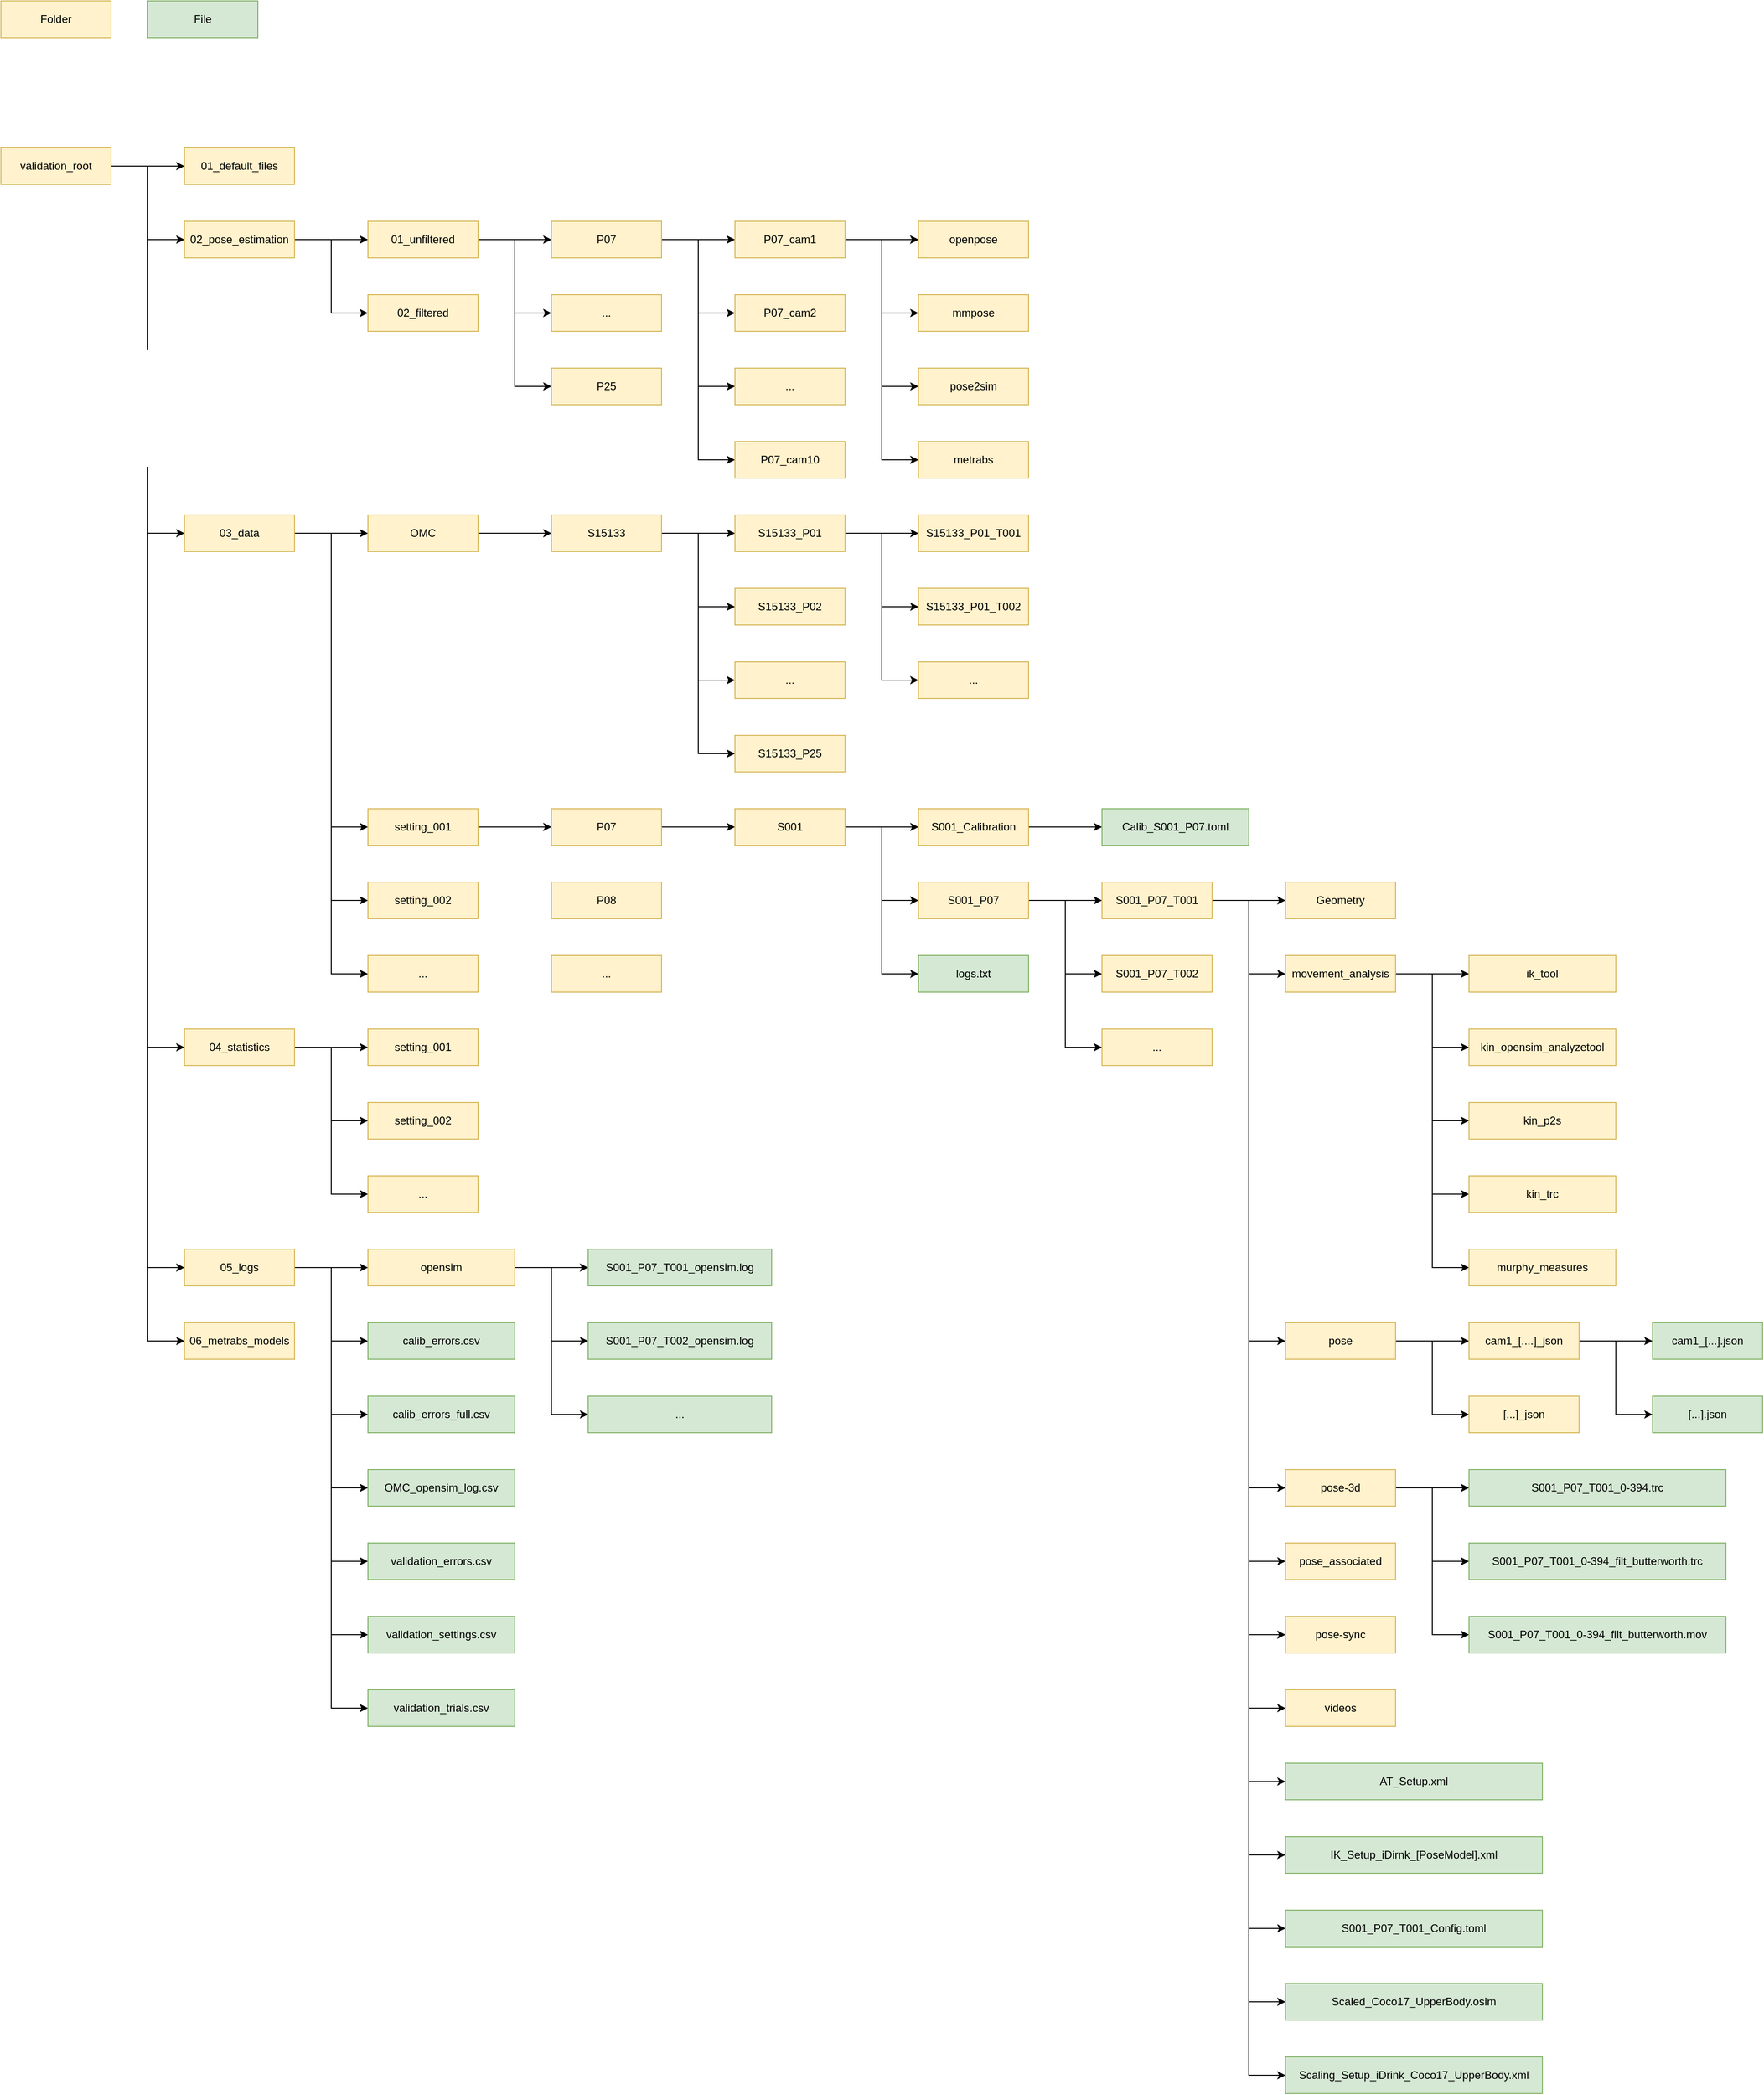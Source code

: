 <mxfile version="22.1.22" type="embed" pages="3">
  <diagram name="root_val" id="zgt0ExfEEiG_xWLwjpGU">
    <mxGraphModel dx="1380" dy="2064" grid="1" gridSize="10" guides="1" tooltips="1" connect="1" arrows="1" fold="1" page="1" pageScale="1" pageWidth="827" pageHeight="1169" math="0" shadow="0">
      <root>
        <mxCell id="0" />
        <mxCell id="1" parent="0" />
        <mxCell id="fr0xDF6OfTBycA6lLAMu-1" value="Folder" style="rounded=0;whiteSpace=wrap;html=1;fillColor=#fff2cc;strokeColor=#d6b656;" parent="1" vertex="1">
          <mxGeometry width="120" height="40" as="geometry" />
        </mxCell>
        <mxCell id="fr0xDF6OfTBycA6lLAMu-2" value="File" style="rounded=0;whiteSpace=wrap;html=1;fillColor=#d5e8d4;strokeColor=#82b366;" parent="1" vertex="1">
          <mxGeometry x="160" width="120" height="40" as="geometry" />
        </mxCell>
        <mxCell id="fr0xDF6OfTBycA6lLAMu-10" style="edgeStyle=orthogonalEdgeStyle;rounded=0;orthogonalLoop=1;jettySize=auto;html=1;entryX=0;entryY=0.5;entryDx=0;entryDy=0;" parent="1" source="fr0xDF6OfTBycA6lLAMu-3" target="fr0xDF6OfTBycA6lLAMu-4" edge="1">
          <mxGeometry relative="1" as="geometry" />
        </mxCell>
        <mxCell id="fr0xDF6OfTBycA6lLAMu-11" style="edgeStyle=orthogonalEdgeStyle;rounded=0;orthogonalLoop=1;jettySize=auto;html=1;entryX=0;entryY=0.5;entryDx=0;entryDy=0;" parent="1" source="fr0xDF6OfTBycA6lLAMu-3" target="fr0xDF6OfTBycA6lLAMu-5" edge="1">
          <mxGeometry relative="1" as="geometry" />
        </mxCell>
        <mxCell id="fr0xDF6OfTBycA6lLAMu-12" style="edgeStyle=orthogonalEdgeStyle;rounded=0;orthogonalLoop=1;jettySize=auto;html=1;entryX=0;entryY=0.5;entryDx=0;entryDy=0;" parent="1" source="fr0xDF6OfTBycA6lLAMu-3" target="fr0xDF6OfTBycA6lLAMu-6" edge="1">
          <mxGeometry relative="1" as="geometry" />
        </mxCell>
        <mxCell id="fr0xDF6OfTBycA6lLAMu-13" style="edgeStyle=orthogonalEdgeStyle;rounded=0;orthogonalLoop=1;jettySize=auto;html=1;entryX=0;entryY=0.5;entryDx=0;entryDy=0;" parent="1" source="fr0xDF6OfTBycA6lLAMu-3" target="fr0xDF6OfTBycA6lLAMu-7" edge="1">
          <mxGeometry relative="1" as="geometry" />
        </mxCell>
        <mxCell id="fr0xDF6OfTBycA6lLAMu-14" style="edgeStyle=orthogonalEdgeStyle;rounded=0;orthogonalLoop=1;jettySize=auto;html=1;entryX=0;entryY=0.5;entryDx=0;entryDy=0;" parent="1" source="fr0xDF6OfTBycA6lLAMu-3" target="fr0xDF6OfTBycA6lLAMu-8" edge="1">
          <mxGeometry relative="1" as="geometry" />
        </mxCell>
        <mxCell id="fr0xDF6OfTBycA6lLAMu-15" style="edgeStyle=orthogonalEdgeStyle;rounded=0;orthogonalLoop=1;jettySize=auto;html=1;entryX=0;entryY=0.5;entryDx=0;entryDy=0;" parent="1" source="fr0xDF6OfTBycA6lLAMu-3" target="fr0xDF6OfTBycA6lLAMu-9" edge="1">
          <mxGeometry relative="1" as="geometry" />
        </mxCell>
        <mxCell id="fr0xDF6OfTBycA6lLAMu-3" value="validation_root" style="rounded=0;whiteSpace=wrap;html=1;fillColor=#fff2cc;strokeColor=#d6b656;" parent="1" vertex="1">
          <mxGeometry y="160" width="120" height="40" as="geometry" />
        </mxCell>
        <mxCell id="fr0xDF6OfTBycA6lLAMu-4" value="01_default_files" style="rounded=0;whiteSpace=wrap;html=1;fillColor=#fff2cc;strokeColor=#d6b656;" parent="1" vertex="1">
          <mxGeometry x="200" y="160" width="120" height="40" as="geometry" />
        </mxCell>
        <mxCell id="fr0xDF6OfTBycA6lLAMu-17" value="" style="edgeStyle=orthogonalEdgeStyle;rounded=0;orthogonalLoop=1;jettySize=auto;html=1;" parent="1" source="fr0xDF6OfTBycA6lLAMu-5" target="fr0xDF6OfTBycA6lLAMu-16" edge="1">
          <mxGeometry relative="1" as="geometry" />
        </mxCell>
        <mxCell id="fr0xDF6OfTBycA6lLAMu-92" style="edgeStyle=orthogonalEdgeStyle;rounded=0;orthogonalLoop=1;jettySize=auto;html=1;entryX=0;entryY=0.5;entryDx=0;entryDy=0;" parent="1" source="fr0xDF6OfTBycA6lLAMu-5" target="fr0xDF6OfTBycA6lLAMu-18" edge="1">
          <mxGeometry relative="1" as="geometry" />
        </mxCell>
        <mxCell id="fr0xDF6OfTBycA6lLAMu-5" value="02_pose_estimation" style="rounded=0;whiteSpace=wrap;html=1;fillColor=#fff2cc;strokeColor=#d6b656;" parent="1" vertex="1">
          <mxGeometry x="200" y="240" width="120" height="40" as="geometry" />
        </mxCell>
        <mxCell id="fr0xDF6OfTBycA6lLAMu-48" style="edgeStyle=orthogonalEdgeStyle;rounded=0;orthogonalLoop=1;jettySize=auto;html=1;entryX=0;entryY=0.5;entryDx=0;entryDy=0;" parent="1" source="fr0xDF6OfTBycA6lLAMu-6" target="fr0xDF6OfTBycA6lLAMu-44" edge="1">
          <mxGeometry relative="1" as="geometry" />
        </mxCell>
        <mxCell id="fr0xDF6OfTBycA6lLAMu-49" style="edgeStyle=orthogonalEdgeStyle;rounded=0;orthogonalLoop=1;jettySize=auto;html=1;entryX=0;entryY=0.5;entryDx=0;entryDy=0;" parent="1" source="fr0xDF6OfTBycA6lLAMu-6" target="fr0xDF6OfTBycA6lLAMu-45" edge="1">
          <mxGeometry relative="1" as="geometry" />
        </mxCell>
        <mxCell id="fr0xDF6OfTBycA6lLAMu-50" style="edgeStyle=orthogonalEdgeStyle;rounded=0;orthogonalLoop=1;jettySize=auto;html=1;entryX=0;entryY=0.5;entryDx=0;entryDy=0;" parent="1" source="fr0xDF6OfTBycA6lLAMu-6" target="fr0xDF6OfTBycA6lLAMu-46" edge="1">
          <mxGeometry relative="1" as="geometry" />
        </mxCell>
        <mxCell id="fr0xDF6OfTBycA6lLAMu-51" style="edgeStyle=orthogonalEdgeStyle;rounded=0;orthogonalLoop=1;jettySize=auto;html=1;entryX=0;entryY=0.5;entryDx=0;entryDy=0;" parent="1" source="fr0xDF6OfTBycA6lLAMu-6" target="fr0xDF6OfTBycA6lLAMu-47" edge="1">
          <mxGeometry relative="1" as="geometry" />
        </mxCell>
        <mxCell id="fr0xDF6OfTBycA6lLAMu-6" value="03_data" style="rounded=0;whiteSpace=wrap;html=1;fillColor=#fff2cc;strokeColor=#d6b656;" parent="1" vertex="1">
          <mxGeometry x="200" y="560" width="120" height="40" as="geometry" />
        </mxCell>
        <mxCell id="dzoGqHYVTmevsI7cQEQ--5" value="" style="edgeStyle=orthogonalEdgeStyle;rounded=0;orthogonalLoop=1;jettySize=auto;html=1;" parent="1" source="fr0xDF6OfTBycA6lLAMu-7" target="dzoGqHYVTmevsI7cQEQ--4" edge="1">
          <mxGeometry relative="1" as="geometry" />
        </mxCell>
        <mxCell id="dzoGqHYVTmevsI7cQEQ--8" style="edgeStyle=orthogonalEdgeStyle;rounded=0;orthogonalLoop=1;jettySize=auto;html=1;entryX=0;entryY=0.5;entryDx=0;entryDy=0;" parent="1" source="fr0xDF6OfTBycA6lLAMu-7" target="dzoGqHYVTmevsI7cQEQ--6" edge="1">
          <mxGeometry relative="1" as="geometry" />
        </mxCell>
        <mxCell id="dzoGqHYVTmevsI7cQEQ--9" style="edgeStyle=orthogonalEdgeStyle;rounded=0;orthogonalLoop=1;jettySize=auto;html=1;entryX=0;entryY=0.5;entryDx=0;entryDy=0;" parent="1" source="fr0xDF6OfTBycA6lLAMu-7" target="dzoGqHYVTmevsI7cQEQ--7" edge="1">
          <mxGeometry relative="1" as="geometry" />
        </mxCell>
        <mxCell id="fr0xDF6OfTBycA6lLAMu-7" value="04_statistics" style="rounded=0;whiteSpace=wrap;html=1;fillColor=#fff2cc;strokeColor=#d6b656;" parent="1" vertex="1">
          <mxGeometry x="200" y="1120" width="120" height="40" as="geometry" />
        </mxCell>
        <mxCell id="fr0xDF6OfTBycA6lLAMu-72" value="" style="edgeStyle=orthogonalEdgeStyle;rounded=0;orthogonalLoop=1;jettySize=auto;html=1;" parent="1" source="fr0xDF6OfTBycA6lLAMu-8" target="fr0xDF6OfTBycA6lLAMu-71" edge="1">
          <mxGeometry relative="1" as="geometry" />
        </mxCell>
        <mxCell id="fr0xDF6OfTBycA6lLAMu-85" style="edgeStyle=orthogonalEdgeStyle;rounded=0;orthogonalLoop=1;jettySize=auto;html=1;entryX=0;entryY=0.5;entryDx=0;entryDy=0;" parent="1" source="fr0xDF6OfTBycA6lLAMu-8" target="fr0xDF6OfTBycA6lLAMu-79" edge="1">
          <mxGeometry relative="1" as="geometry" />
        </mxCell>
        <mxCell id="fr0xDF6OfTBycA6lLAMu-86" style="edgeStyle=orthogonalEdgeStyle;rounded=0;orthogonalLoop=1;jettySize=auto;html=1;entryX=0;entryY=0.5;entryDx=0;entryDy=0;" parent="1" source="fr0xDF6OfTBycA6lLAMu-8" target="fr0xDF6OfTBycA6lLAMu-80" edge="1">
          <mxGeometry relative="1" as="geometry" />
        </mxCell>
        <mxCell id="fr0xDF6OfTBycA6lLAMu-87" style="edgeStyle=orthogonalEdgeStyle;rounded=0;orthogonalLoop=1;jettySize=auto;html=1;entryX=0;entryY=0.5;entryDx=0;entryDy=0;" parent="1" source="fr0xDF6OfTBycA6lLAMu-8" target="fr0xDF6OfTBycA6lLAMu-81" edge="1">
          <mxGeometry relative="1" as="geometry" />
        </mxCell>
        <mxCell id="fr0xDF6OfTBycA6lLAMu-88" style="edgeStyle=orthogonalEdgeStyle;rounded=0;orthogonalLoop=1;jettySize=auto;html=1;entryX=0;entryY=0.5;entryDx=0;entryDy=0;" parent="1" source="fr0xDF6OfTBycA6lLAMu-8" target="fr0xDF6OfTBycA6lLAMu-82" edge="1">
          <mxGeometry relative="1" as="geometry" />
        </mxCell>
        <mxCell id="fr0xDF6OfTBycA6lLAMu-89" style="edgeStyle=orthogonalEdgeStyle;rounded=0;orthogonalLoop=1;jettySize=auto;html=1;entryX=0;entryY=0.5;entryDx=0;entryDy=0;" parent="1" source="fr0xDF6OfTBycA6lLAMu-8" target="fr0xDF6OfTBycA6lLAMu-83" edge="1">
          <mxGeometry relative="1" as="geometry" />
        </mxCell>
        <mxCell id="fr0xDF6OfTBycA6lLAMu-90" style="edgeStyle=orthogonalEdgeStyle;rounded=0;orthogonalLoop=1;jettySize=auto;html=1;entryX=0;entryY=0.5;entryDx=0;entryDy=0;" parent="1" source="fr0xDF6OfTBycA6lLAMu-8" target="fr0xDF6OfTBycA6lLAMu-84" edge="1">
          <mxGeometry relative="1" as="geometry" />
        </mxCell>
        <mxCell id="fr0xDF6OfTBycA6lLAMu-8" value="05_logs" style="rounded=0;whiteSpace=wrap;html=1;fillColor=#fff2cc;strokeColor=#d6b656;" parent="1" vertex="1">
          <mxGeometry x="200" y="1360" width="120" height="40" as="geometry" />
        </mxCell>
        <mxCell id="fr0xDF6OfTBycA6lLAMu-9" value="06_metrabs_models" style="rounded=0;whiteSpace=wrap;html=1;fillColor=#fff2cc;strokeColor=#d6b656;" parent="1" vertex="1">
          <mxGeometry x="200" y="1440" width="120" height="40" as="geometry" />
        </mxCell>
        <mxCell id="fr0xDF6OfTBycA6lLAMu-20" value="" style="edgeStyle=orthogonalEdgeStyle;rounded=0;orthogonalLoop=1;jettySize=auto;html=1;" parent="1" source="fr0xDF6OfTBycA6lLAMu-16" target="fr0xDF6OfTBycA6lLAMu-19" edge="1">
          <mxGeometry relative="1" as="geometry" />
        </mxCell>
        <mxCell id="fr0xDF6OfTBycA6lLAMu-42" style="edgeStyle=orthogonalEdgeStyle;rounded=0;orthogonalLoop=1;jettySize=auto;html=1;entryX=0;entryY=0.5;entryDx=0;entryDy=0;" parent="1" source="fr0xDF6OfTBycA6lLAMu-16" target="fr0xDF6OfTBycA6lLAMu-39" edge="1">
          <mxGeometry relative="1" as="geometry" />
        </mxCell>
        <mxCell id="fr0xDF6OfTBycA6lLAMu-43" style="edgeStyle=orthogonalEdgeStyle;rounded=0;orthogonalLoop=1;jettySize=auto;html=1;entryX=0;entryY=0.5;entryDx=0;entryDy=0;" parent="1" source="fr0xDF6OfTBycA6lLAMu-16" target="fr0xDF6OfTBycA6lLAMu-40" edge="1">
          <mxGeometry relative="1" as="geometry" />
        </mxCell>
        <mxCell id="fr0xDF6OfTBycA6lLAMu-16" value="01_unfiltered" style="rounded=0;whiteSpace=wrap;html=1;fillColor=#fff2cc;strokeColor=#d6b656;" parent="1" vertex="1">
          <mxGeometry x="400" y="240" width="120" height="40" as="geometry" />
        </mxCell>
        <mxCell id="fr0xDF6OfTBycA6lLAMu-18" value="02_filtered" style="rounded=0;whiteSpace=wrap;html=1;fillColor=#fff2cc;strokeColor=#d6b656;" parent="1" vertex="1">
          <mxGeometry x="400" y="320" width="120" height="40" as="geometry" />
        </mxCell>
        <mxCell id="fr0xDF6OfTBycA6lLAMu-23" value="" style="edgeStyle=orthogonalEdgeStyle;rounded=0;orthogonalLoop=1;jettySize=auto;html=1;" parent="1" source="fr0xDF6OfTBycA6lLAMu-19" target="fr0xDF6OfTBycA6lLAMu-22" edge="1">
          <mxGeometry relative="1" as="geometry" />
        </mxCell>
        <mxCell id="fr0xDF6OfTBycA6lLAMu-36" style="edgeStyle=orthogonalEdgeStyle;rounded=0;orthogonalLoop=1;jettySize=auto;html=1;entryX=0;entryY=0.5;entryDx=0;entryDy=0;" parent="1" source="fr0xDF6OfTBycA6lLAMu-19" target="fr0xDF6OfTBycA6lLAMu-33" edge="1">
          <mxGeometry relative="1" as="geometry" />
        </mxCell>
        <mxCell id="fr0xDF6OfTBycA6lLAMu-37" style="edgeStyle=orthogonalEdgeStyle;rounded=0;orthogonalLoop=1;jettySize=auto;html=1;entryX=0;entryY=0.5;entryDx=0;entryDy=0;" parent="1" source="fr0xDF6OfTBycA6lLAMu-19" target="fr0xDF6OfTBycA6lLAMu-34" edge="1">
          <mxGeometry relative="1" as="geometry" />
        </mxCell>
        <mxCell id="fr0xDF6OfTBycA6lLAMu-38" style="edgeStyle=orthogonalEdgeStyle;rounded=0;orthogonalLoop=1;jettySize=auto;html=1;entryX=0;entryY=0.5;entryDx=0;entryDy=0;" parent="1" source="fr0xDF6OfTBycA6lLAMu-19" target="fr0xDF6OfTBycA6lLAMu-35" edge="1">
          <mxGeometry relative="1" as="geometry" />
        </mxCell>
        <mxCell id="fr0xDF6OfTBycA6lLAMu-19" value="P07" style="rounded=0;whiteSpace=wrap;html=1;fillColor=#fff2cc;strokeColor=#d6b656;" parent="1" vertex="1">
          <mxGeometry x="600" y="240" width="120" height="40" as="geometry" />
        </mxCell>
        <mxCell id="fr0xDF6OfTBycA6lLAMu-25" value="" style="edgeStyle=orthogonalEdgeStyle;rounded=0;orthogonalLoop=1;jettySize=auto;html=1;" parent="1" source="fr0xDF6OfTBycA6lLAMu-22" target="fr0xDF6OfTBycA6lLAMu-24" edge="1">
          <mxGeometry relative="1" as="geometry" />
        </mxCell>
        <mxCell id="fr0xDF6OfTBycA6lLAMu-26" value="" style="edgeStyle=orthogonalEdgeStyle;rounded=0;orthogonalLoop=1;jettySize=auto;html=1;" parent="1" source="fr0xDF6OfTBycA6lLAMu-22" target="fr0xDF6OfTBycA6lLAMu-24" edge="1">
          <mxGeometry relative="1" as="geometry" />
        </mxCell>
        <mxCell id="fr0xDF6OfTBycA6lLAMu-30" style="edgeStyle=orthogonalEdgeStyle;rounded=0;orthogonalLoop=1;jettySize=auto;html=1;entryX=0;entryY=0.5;entryDx=0;entryDy=0;" parent="1" source="fr0xDF6OfTBycA6lLAMu-22" target="fr0xDF6OfTBycA6lLAMu-27" edge="1">
          <mxGeometry relative="1" as="geometry" />
        </mxCell>
        <mxCell id="fr0xDF6OfTBycA6lLAMu-31" style="edgeStyle=orthogonalEdgeStyle;rounded=0;orthogonalLoop=1;jettySize=auto;html=1;entryX=0;entryY=0.5;entryDx=0;entryDy=0;" parent="1" source="fr0xDF6OfTBycA6lLAMu-22" target="fr0xDF6OfTBycA6lLAMu-28" edge="1">
          <mxGeometry relative="1" as="geometry" />
        </mxCell>
        <mxCell id="fr0xDF6OfTBycA6lLAMu-32" style="edgeStyle=orthogonalEdgeStyle;rounded=0;orthogonalLoop=1;jettySize=auto;html=1;entryX=0;entryY=0.5;entryDx=0;entryDy=0;" parent="1" source="fr0xDF6OfTBycA6lLAMu-22" target="fr0xDF6OfTBycA6lLAMu-29" edge="1">
          <mxGeometry relative="1" as="geometry" />
        </mxCell>
        <mxCell id="fr0xDF6OfTBycA6lLAMu-22" value="P07_cam1" style="rounded=0;whiteSpace=wrap;html=1;fillColor=#fff2cc;strokeColor=#d6b656;" parent="1" vertex="1">
          <mxGeometry x="800" y="240" width="120" height="40" as="geometry" />
        </mxCell>
        <mxCell id="fr0xDF6OfTBycA6lLAMu-24" value="openpose" style="rounded=0;whiteSpace=wrap;html=1;fillColor=#fff2cc;strokeColor=#d6b656;" parent="1" vertex="1">
          <mxGeometry x="1000" y="240" width="120" height="40" as="geometry" />
        </mxCell>
        <mxCell id="fr0xDF6OfTBycA6lLAMu-27" value="mmpose" style="rounded=0;whiteSpace=wrap;html=1;fillColor=#fff2cc;strokeColor=#d6b656;" parent="1" vertex="1">
          <mxGeometry x="1000" y="320" width="120" height="40" as="geometry" />
        </mxCell>
        <mxCell id="fr0xDF6OfTBycA6lLAMu-28" value="pose2sim" style="rounded=0;whiteSpace=wrap;html=1;fillColor=#fff2cc;strokeColor=#d6b656;" parent="1" vertex="1">
          <mxGeometry x="1000" y="400" width="120" height="40" as="geometry" />
        </mxCell>
        <mxCell id="fr0xDF6OfTBycA6lLAMu-29" value="metrabs" style="rounded=0;whiteSpace=wrap;html=1;fillColor=#fff2cc;strokeColor=#d6b656;" parent="1" vertex="1">
          <mxGeometry x="1000" y="480" width="120" height="40" as="geometry" />
        </mxCell>
        <mxCell id="fr0xDF6OfTBycA6lLAMu-33" value="P07_cam2" style="rounded=0;whiteSpace=wrap;html=1;fillColor=#fff2cc;strokeColor=#d6b656;" parent="1" vertex="1">
          <mxGeometry x="800" y="320" width="120" height="40" as="geometry" />
        </mxCell>
        <mxCell id="fr0xDF6OfTBycA6lLAMu-34" value="..." style="rounded=0;whiteSpace=wrap;html=1;fillColor=#fff2cc;strokeColor=#d6b656;" parent="1" vertex="1">
          <mxGeometry x="800" y="400" width="120" height="40" as="geometry" />
        </mxCell>
        <mxCell id="fr0xDF6OfTBycA6lLAMu-35" value="P07_cam10" style="rounded=0;whiteSpace=wrap;html=1;fillColor=#fff2cc;strokeColor=#d6b656;" parent="1" vertex="1">
          <mxGeometry x="800" y="480" width="120" height="40" as="geometry" />
        </mxCell>
        <mxCell id="fr0xDF6OfTBycA6lLAMu-39" value="..." style="rounded=0;whiteSpace=wrap;html=1;fillColor=#fff2cc;strokeColor=#d6b656;" parent="1" vertex="1">
          <mxGeometry x="600" y="320" width="120" height="40" as="geometry" />
        </mxCell>
        <mxCell id="fr0xDF6OfTBycA6lLAMu-40" value="P25" style="rounded=0;whiteSpace=wrap;html=1;fillColor=#fff2cc;strokeColor=#d6b656;" parent="1" vertex="1">
          <mxGeometry x="600" y="400" width="120" height="40" as="geometry" />
        </mxCell>
        <mxCell id="fr0xDF6OfTBycA6lLAMu-53" value="" style="edgeStyle=orthogonalEdgeStyle;rounded=0;orthogonalLoop=1;jettySize=auto;html=1;" parent="1" source="fr0xDF6OfTBycA6lLAMu-44" target="fr0xDF6OfTBycA6lLAMu-52" edge="1">
          <mxGeometry relative="1" as="geometry" />
        </mxCell>
        <mxCell id="fr0xDF6OfTBycA6lLAMu-44" value="OMC" style="rounded=0;whiteSpace=wrap;html=1;fillColor=#fff2cc;strokeColor=#d6b656;" parent="1" vertex="1">
          <mxGeometry x="400" y="560" width="120" height="40" as="geometry" />
        </mxCell>
        <mxCell id="dzoGqHYVTmevsI7cQEQ--11" value="" style="edgeStyle=orthogonalEdgeStyle;rounded=0;orthogonalLoop=1;jettySize=auto;html=1;" parent="1" source="fr0xDF6OfTBycA6lLAMu-45" target="dzoGqHYVTmevsI7cQEQ--10" edge="1">
          <mxGeometry relative="1" as="geometry" />
        </mxCell>
        <mxCell id="fr0xDF6OfTBycA6lLAMu-45" value="setting_001" style="rounded=0;whiteSpace=wrap;html=1;fillColor=#fff2cc;strokeColor=#d6b656;" parent="1" vertex="1">
          <mxGeometry x="400" y="880" width="120" height="40" as="geometry" />
        </mxCell>
        <mxCell id="fr0xDF6OfTBycA6lLAMu-46" value="setting_002" style="rounded=0;whiteSpace=wrap;html=1;fillColor=#fff2cc;strokeColor=#d6b656;" parent="1" vertex="1">
          <mxGeometry x="400" y="960" width="120" height="40" as="geometry" />
        </mxCell>
        <mxCell id="fr0xDF6OfTBycA6lLAMu-47" value="..." style="rounded=0;whiteSpace=wrap;html=1;fillColor=#fff2cc;strokeColor=#d6b656;" parent="1" vertex="1">
          <mxGeometry x="400" y="1040" width="120" height="40" as="geometry" />
        </mxCell>
        <mxCell id="fr0xDF6OfTBycA6lLAMu-57" value="" style="edgeStyle=orthogonalEdgeStyle;rounded=0;orthogonalLoop=1;jettySize=auto;html=1;" parent="1" source="fr0xDF6OfTBycA6lLAMu-52" target="fr0xDF6OfTBycA6lLAMu-56" edge="1">
          <mxGeometry relative="1" as="geometry" />
        </mxCell>
        <mxCell id="fr0xDF6OfTBycA6lLAMu-60" style="edgeStyle=orthogonalEdgeStyle;rounded=0;orthogonalLoop=1;jettySize=auto;html=1;entryX=0;entryY=0.5;entryDx=0;entryDy=0;" parent="1" source="fr0xDF6OfTBycA6lLAMu-52" target="fr0xDF6OfTBycA6lLAMu-58" edge="1">
          <mxGeometry relative="1" as="geometry" />
        </mxCell>
        <mxCell id="fr0xDF6OfTBycA6lLAMu-61" style="edgeStyle=orthogonalEdgeStyle;rounded=0;orthogonalLoop=1;jettySize=auto;html=1;entryX=0;entryY=0.5;entryDx=0;entryDy=0;" parent="1" source="fr0xDF6OfTBycA6lLAMu-52" target="fr0xDF6OfTBycA6lLAMu-59" edge="1">
          <mxGeometry relative="1" as="geometry" />
        </mxCell>
        <mxCell id="fr0xDF6OfTBycA6lLAMu-64" style="edgeStyle=orthogonalEdgeStyle;rounded=0;orthogonalLoop=1;jettySize=auto;html=1;entryX=0;entryY=0.5;entryDx=0;entryDy=0;" parent="1" source="fr0xDF6OfTBycA6lLAMu-52" target="fr0xDF6OfTBycA6lLAMu-63" edge="1">
          <mxGeometry relative="1" as="geometry" />
        </mxCell>
        <mxCell id="fr0xDF6OfTBycA6lLAMu-52" value="S15133" style="rounded=0;whiteSpace=wrap;html=1;fillColor=#fff2cc;strokeColor=#d6b656;" parent="1" vertex="1">
          <mxGeometry x="600" y="560" width="120" height="40" as="geometry" />
        </mxCell>
        <mxCell id="fr0xDF6OfTBycA6lLAMu-68" style="edgeStyle=orthogonalEdgeStyle;rounded=0;orthogonalLoop=1;jettySize=auto;html=1;entryX=0;entryY=0.5;entryDx=0;entryDy=0;" parent="1" source="fr0xDF6OfTBycA6lLAMu-56" target="fr0xDF6OfTBycA6lLAMu-65" edge="1">
          <mxGeometry relative="1" as="geometry" />
        </mxCell>
        <mxCell id="fr0xDF6OfTBycA6lLAMu-69" style="edgeStyle=orthogonalEdgeStyle;rounded=0;orthogonalLoop=1;jettySize=auto;html=1;entryX=0;entryY=0.5;entryDx=0;entryDy=0;" parent="1" source="fr0xDF6OfTBycA6lLAMu-56" target="fr0xDF6OfTBycA6lLAMu-66" edge="1">
          <mxGeometry relative="1" as="geometry" />
        </mxCell>
        <mxCell id="fr0xDF6OfTBycA6lLAMu-70" style="edgeStyle=orthogonalEdgeStyle;rounded=0;orthogonalLoop=1;jettySize=auto;html=1;entryX=0;entryY=0.5;entryDx=0;entryDy=0;" parent="1" source="fr0xDF6OfTBycA6lLAMu-56" target="fr0xDF6OfTBycA6lLAMu-67" edge="1">
          <mxGeometry relative="1" as="geometry" />
        </mxCell>
        <mxCell id="fr0xDF6OfTBycA6lLAMu-56" value="S15133_P01" style="rounded=0;whiteSpace=wrap;html=1;fillColor=#fff2cc;strokeColor=#d6b656;" parent="1" vertex="1">
          <mxGeometry x="800" y="560" width="120" height="40" as="geometry" />
        </mxCell>
        <mxCell id="fr0xDF6OfTBycA6lLAMu-58" value="S15133_P02" style="rounded=0;whiteSpace=wrap;html=1;fillColor=#fff2cc;strokeColor=#d6b656;" parent="1" vertex="1">
          <mxGeometry x="800" y="640" width="120" height="40" as="geometry" />
        </mxCell>
        <mxCell id="fr0xDF6OfTBycA6lLAMu-59" value="S15133_P25" style="rounded=0;whiteSpace=wrap;html=1;fillColor=#fff2cc;strokeColor=#d6b656;" parent="1" vertex="1">
          <mxGeometry x="800" y="800" width="120" height="40" as="geometry" />
        </mxCell>
        <mxCell id="fr0xDF6OfTBycA6lLAMu-63" value="..." style="rounded=0;whiteSpace=wrap;html=1;fillColor=#fff2cc;strokeColor=#d6b656;" parent="1" vertex="1">
          <mxGeometry x="800" y="720" width="120" height="40" as="geometry" />
        </mxCell>
        <mxCell id="fr0xDF6OfTBycA6lLAMu-65" value="S15133_P01_T001" style="rounded=0;whiteSpace=wrap;html=1;fillColor=#fff2cc;strokeColor=#d6b656;" parent="1" vertex="1">
          <mxGeometry x="1000" y="560" width="120" height="40" as="geometry" />
        </mxCell>
        <mxCell id="fr0xDF6OfTBycA6lLAMu-66" value="S15133_P01_T002" style="rounded=0;whiteSpace=wrap;html=1;fillColor=#fff2cc;strokeColor=#d6b656;" parent="1" vertex="1">
          <mxGeometry x="1000" y="640" width="120" height="40" as="geometry" />
        </mxCell>
        <mxCell id="fr0xDF6OfTBycA6lLAMu-67" value="..." style="rounded=0;whiteSpace=wrap;html=1;fillColor=#fff2cc;strokeColor=#d6b656;" parent="1" vertex="1">
          <mxGeometry x="1000" y="720" width="120" height="40" as="geometry" />
        </mxCell>
        <mxCell id="fr0xDF6OfTBycA6lLAMu-74" value="" style="edgeStyle=orthogonalEdgeStyle;rounded=0;orthogonalLoop=1;jettySize=auto;html=1;" parent="1" source="fr0xDF6OfTBycA6lLAMu-71" target="fr0xDF6OfTBycA6lLAMu-73" edge="1">
          <mxGeometry relative="1" as="geometry" />
        </mxCell>
        <mxCell id="fr0xDF6OfTBycA6lLAMu-77" style="edgeStyle=orthogonalEdgeStyle;rounded=0;orthogonalLoop=1;jettySize=auto;html=1;entryX=0;entryY=0.5;entryDx=0;entryDy=0;" parent="1" source="fr0xDF6OfTBycA6lLAMu-71" target="fr0xDF6OfTBycA6lLAMu-75" edge="1">
          <mxGeometry relative="1" as="geometry">
            <Array as="points">
              <mxPoint x="600" y="1380" />
              <mxPoint x="600" y="1460" />
            </Array>
          </mxGeometry>
        </mxCell>
        <mxCell id="fr0xDF6OfTBycA6lLAMu-78" style="edgeStyle=orthogonalEdgeStyle;rounded=0;orthogonalLoop=1;jettySize=auto;html=1;entryX=0;entryY=0.5;entryDx=0;entryDy=0;" parent="1" source="fr0xDF6OfTBycA6lLAMu-71" target="fr0xDF6OfTBycA6lLAMu-76" edge="1">
          <mxGeometry relative="1" as="geometry">
            <Array as="points">
              <mxPoint x="600" y="1380" />
              <mxPoint x="600" y="1540" />
            </Array>
          </mxGeometry>
        </mxCell>
        <mxCell id="fr0xDF6OfTBycA6lLAMu-71" value="opensim" style="rounded=0;whiteSpace=wrap;html=1;fillColor=#fff2cc;strokeColor=#d6b656;" parent="1" vertex="1">
          <mxGeometry x="400" y="1360" width="160" height="40" as="geometry" />
        </mxCell>
        <mxCell id="fr0xDF6OfTBycA6lLAMu-73" value="S001_P07_T001_opensim.log" style="rounded=0;whiteSpace=wrap;html=1;fillColor=#d5e8d4;strokeColor=#82b366;" parent="1" vertex="1">
          <mxGeometry x="640" y="1360" width="200" height="40" as="geometry" />
        </mxCell>
        <mxCell id="fr0xDF6OfTBycA6lLAMu-75" value="S001_P07_T002_opensim.log" style="rounded=0;whiteSpace=wrap;html=1;fillColor=#d5e8d4;strokeColor=#82b366;" parent="1" vertex="1">
          <mxGeometry x="640" y="1440" width="200" height="40" as="geometry" />
        </mxCell>
        <mxCell id="fr0xDF6OfTBycA6lLAMu-76" value="..." style="rounded=0;whiteSpace=wrap;html=1;fillColor=#d5e8d4;strokeColor=#82b366;" parent="1" vertex="1">
          <mxGeometry x="640" y="1520" width="200" height="40" as="geometry" />
        </mxCell>
        <mxCell id="fr0xDF6OfTBycA6lLAMu-79" value="calib_errors.csv" style="rounded=0;whiteSpace=wrap;html=1;fillColor=#d5e8d4;strokeColor=#82b366;" parent="1" vertex="1">
          <mxGeometry x="400" y="1440" width="160" height="40" as="geometry" />
        </mxCell>
        <mxCell id="fr0xDF6OfTBycA6lLAMu-80" value="calib_errors_full.csv" style="rounded=0;whiteSpace=wrap;html=1;fillColor=#d5e8d4;strokeColor=#82b366;" parent="1" vertex="1">
          <mxGeometry x="400" y="1520" width="160" height="40" as="geometry" />
        </mxCell>
        <mxCell id="fr0xDF6OfTBycA6lLAMu-81" value="OMC_opensim_log.csv" style="rounded=0;whiteSpace=wrap;html=1;fillColor=#d5e8d4;strokeColor=#82b366;" parent="1" vertex="1">
          <mxGeometry x="400" y="1600" width="160" height="40" as="geometry" />
        </mxCell>
        <mxCell id="fr0xDF6OfTBycA6lLAMu-82" value="validation_errors.csv" style="rounded=0;whiteSpace=wrap;html=1;fillColor=#d5e8d4;strokeColor=#82b366;" parent="1" vertex="1">
          <mxGeometry x="400" y="1680" width="160" height="40" as="geometry" />
        </mxCell>
        <mxCell id="fr0xDF6OfTBycA6lLAMu-83" value="validation_settings.csv" style="rounded=0;whiteSpace=wrap;html=1;fillColor=#d5e8d4;strokeColor=#82b366;" parent="1" vertex="1">
          <mxGeometry x="400" y="1760" width="160" height="40" as="geometry" />
        </mxCell>
        <mxCell id="fr0xDF6OfTBycA6lLAMu-84" value="validation_trials.csv" style="rounded=0;whiteSpace=wrap;html=1;fillColor=#d5e8d4;strokeColor=#82b366;" parent="1" vertex="1">
          <mxGeometry x="400" y="1840" width="160" height="40" as="geometry" />
        </mxCell>
        <mxCell id="dzoGqHYVTmevsI7cQEQ--4" value="setting_001" style="rounded=0;whiteSpace=wrap;html=1;fillColor=#fff2cc;strokeColor=#d6b656;" parent="1" vertex="1">
          <mxGeometry x="400" y="1120" width="120" height="40" as="geometry" />
        </mxCell>
        <mxCell id="dzoGqHYVTmevsI7cQEQ--6" value="setting_002" style="rounded=0;whiteSpace=wrap;html=1;fillColor=#fff2cc;strokeColor=#d6b656;" parent="1" vertex="1">
          <mxGeometry x="400" y="1200" width="120" height="40" as="geometry" />
        </mxCell>
        <mxCell id="dzoGqHYVTmevsI7cQEQ--7" value="..." style="rounded=0;whiteSpace=wrap;html=1;fillColor=#fff2cc;strokeColor=#d6b656;" parent="1" vertex="1">
          <mxGeometry x="400" y="1280" width="120" height="40" as="geometry" />
        </mxCell>
        <mxCell id="dzoGqHYVTmevsI7cQEQ--77" style="edgeStyle=orthogonalEdgeStyle;rounded=0;orthogonalLoop=1;jettySize=auto;html=1;entryX=0;entryY=0.5;entryDx=0;entryDy=0;" parent="1" source="dzoGqHYVTmevsI7cQEQ--10" target="dzoGqHYVTmevsI7cQEQ--15" edge="1">
          <mxGeometry relative="1" as="geometry" />
        </mxCell>
        <mxCell id="dzoGqHYVTmevsI7cQEQ--10" value="P07" style="rounded=0;whiteSpace=wrap;html=1;fillColor=#fff2cc;strokeColor=#d6b656;" parent="1" vertex="1">
          <mxGeometry x="600" y="880" width="120" height="40" as="geometry" />
        </mxCell>
        <mxCell id="dzoGqHYVTmevsI7cQEQ--12" value="P08" style="rounded=0;whiteSpace=wrap;html=1;fillColor=#fff2cc;strokeColor=#d6b656;" parent="1" vertex="1">
          <mxGeometry x="600" y="960" width="120" height="40" as="geometry" />
        </mxCell>
        <mxCell id="dzoGqHYVTmevsI7cQEQ--13" value="..." style="rounded=0;whiteSpace=wrap;html=1;fillColor=#fff2cc;strokeColor=#d6b656;" parent="1" vertex="1">
          <mxGeometry x="600" y="1040" width="120" height="40" as="geometry" />
        </mxCell>
        <mxCell id="dzoGqHYVTmevsI7cQEQ--78" style="edgeStyle=orthogonalEdgeStyle;rounded=0;orthogonalLoop=1;jettySize=auto;html=1;entryX=0;entryY=0.5;entryDx=0;entryDy=0;" parent="1" source="dzoGqHYVTmevsI7cQEQ--15" target="dzoGqHYVTmevsI7cQEQ--16" edge="1">
          <mxGeometry relative="1" as="geometry" />
        </mxCell>
        <mxCell id="dzoGqHYVTmevsI7cQEQ--79" style="edgeStyle=orthogonalEdgeStyle;rounded=0;orthogonalLoop=1;jettySize=auto;html=1;entryX=0;entryY=0.5;entryDx=0;entryDy=0;" parent="1" source="dzoGqHYVTmevsI7cQEQ--15" target="dzoGqHYVTmevsI7cQEQ--17" edge="1">
          <mxGeometry relative="1" as="geometry" />
        </mxCell>
        <mxCell id="dzoGqHYVTmevsI7cQEQ--80" style="edgeStyle=orthogonalEdgeStyle;rounded=0;orthogonalLoop=1;jettySize=auto;html=1;entryX=0;entryY=0.5;entryDx=0;entryDy=0;" parent="1" source="dzoGqHYVTmevsI7cQEQ--15" target="dzoGqHYVTmevsI7cQEQ--18" edge="1">
          <mxGeometry relative="1" as="geometry" />
        </mxCell>
        <mxCell id="dzoGqHYVTmevsI7cQEQ--15" value="S001" style="rounded=0;whiteSpace=wrap;html=1;fillColor=#fff2cc;strokeColor=#d6b656;" parent="1" vertex="1">
          <mxGeometry x="800" y="880" width="120" height="40" as="geometry" />
        </mxCell>
        <mxCell id="dzoGqHYVTmevsI7cQEQ--23" style="edgeStyle=orthogonalEdgeStyle;rounded=0;orthogonalLoop=1;jettySize=auto;html=1;entryX=0;entryY=0.5;entryDx=0;entryDy=0;" parent="1" source="dzoGqHYVTmevsI7cQEQ--16" target="dzoGqHYVTmevsI7cQEQ--19" edge="1">
          <mxGeometry relative="1" as="geometry" />
        </mxCell>
        <mxCell id="dzoGqHYVTmevsI7cQEQ--16" value="S001_Calibration" style="rounded=0;whiteSpace=wrap;html=1;fillColor=#fff2cc;strokeColor=#d6b656;" parent="1" vertex="1">
          <mxGeometry x="1000" y="880" width="120" height="40" as="geometry" />
        </mxCell>
        <mxCell id="dzoGqHYVTmevsI7cQEQ--24" style="edgeStyle=orthogonalEdgeStyle;rounded=0;orthogonalLoop=1;jettySize=auto;html=1;entryX=0;entryY=0.5;entryDx=0;entryDy=0;" parent="1" source="dzoGqHYVTmevsI7cQEQ--17" target="dzoGqHYVTmevsI7cQEQ--20" edge="1">
          <mxGeometry relative="1" as="geometry" />
        </mxCell>
        <mxCell id="dzoGqHYVTmevsI7cQEQ--25" style="edgeStyle=orthogonalEdgeStyle;rounded=0;orthogonalLoop=1;jettySize=auto;html=1;entryX=0;entryY=0.5;entryDx=0;entryDy=0;" parent="1" source="dzoGqHYVTmevsI7cQEQ--17" target="dzoGqHYVTmevsI7cQEQ--21" edge="1">
          <mxGeometry relative="1" as="geometry" />
        </mxCell>
        <mxCell id="dzoGqHYVTmevsI7cQEQ--26" style="edgeStyle=orthogonalEdgeStyle;rounded=0;orthogonalLoop=1;jettySize=auto;html=1;entryX=0;entryY=0.5;entryDx=0;entryDy=0;" parent="1" source="dzoGqHYVTmevsI7cQEQ--17" target="dzoGqHYVTmevsI7cQEQ--22" edge="1">
          <mxGeometry relative="1" as="geometry" />
        </mxCell>
        <mxCell id="dzoGqHYVTmevsI7cQEQ--17" value="S001_P07" style="rounded=0;whiteSpace=wrap;html=1;fillColor=#fff2cc;strokeColor=#d6b656;" parent="1" vertex="1">
          <mxGeometry x="1000" y="960" width="120" height="40" as="geometry" />
        </mxCell>
        <mxCell id="dzoGqHYVTmevsI7cQEQ--18" value="logs.txt" style="rounded=0;whiteSpace=wrap;html=1;fillColor=#d5e8d4;strokeColor=#82b366;" parent="1" vertex="1">
          <mxGeometry x="1000" y="1040" width="120" height="40" as="geometry" />
        </mxCell>
        <mxCell id="dzoGqHYVTmevsI7cQEQ--19" value="Calib_S001_P07.toml" style="rounded=0;whiteSpace=wrap;html=1;fillColor=#d5e8d4;strokeColor=#82b366;" parent="1" vertex="1">
          <mxGeometry x="1200" y="880" width="160" height="40" as="geometry" />
        </mxCell>
        <mxCell id="dzoGqHYVTmevsI7cQEQ--39" style="edgeStyle=orthogonalEdgeStyle;rounded=0;orthogonalLoop=1;jettySize=auto;html=1;entryX=0;entryY=0.5;entryDx=0;entryDy=0;" parent="1" source="dzoGqHYVTmevsI7cQEQ--20" target="dzoGqHYVTmevsI7cQEQ--27" edge="1">
          <mxGeometry relative="1" as="geometry" />
        </mxCell>
        <mxCell id="dzoGqHYVTmevsI7cQEQ--40" style="edgeStyle=orthogonalEdgeStyle;rounded=0;orthogonalLoop=1;jettySize=auto;html=1;entryX=0;entryY=0.5;entryDx=0;entryDy=0;" parent="1" source="dzoGqHYVTmevsI7cQEQ--20" target="dzoGqHYVTmevsI7cQEQ--28" edge="1">
          <mxGeometry relative="1" as="geometry" />
        </mxCell>
        <mxCell id="dzoGqHYVTmevsI7cQEQ--41" style="edgeStyle=orthogonalEdgeStyle;rounded=0;orthogonalLoop=1;jettySize=auto;html=1;entryX=0;entryY=0.5;entryDx=0;entryDy=0;" parent="1" source="dzoGqHYVTmevsI7cQEQ--20" target="dzoGqHYVTmevsI7cQEQ--29" edge="1">
          <mxGeometry relative="1" as="geometry" />
        </mxCell>
        <mxCell id="dzoGqHYVTmevsI7cQEQ--42" style="edgeStyle=orthogonalEdgeStyle;rounded=0;orthogonalLoop=1;jettySize=auto;html=1;entryX=0;entryY=0.5;entryDx=0;entryDy=0;" parent="1" source="dzoGqHYVTmevsI7cQEQ--20" target="dzoGqHYVTmevsI7cQEQ--30" edge="1">
          <mxGeometry relative="1" as="geometry" />
        </mxCell>
        <mxCell id="dzoGqHYVTmevsI7cQEQ--43" style="edgeStyle=orthogonalEdgeStyle;rounded=0;orthogonalLoop=1;jettySize=auto;html=1;entryX=0;entryY=0.5;entryDx=0;entryDy=0;" parent="1" source="dzoGqHYVTmevsI7cQEQ--20" target="dzoGqHYVTmevsI7cQEQ--31" edge="1">
          <mxGeometry relative="1" as="geometry" />
        </mxCell>
        <mxCell id="dzoGqHYVTmevsI7cQEQ--44" style="edgeStyle=orthogonalEdgeStyle;rounded=0;orthogonalLoop=1;jettySize=auto;html=1;entryX=0;entryY=0.5;entryDx=0;entryDy=0;" parent="1" source="dzoGqHYVTmevsI7cQEQ--20" target="dzoGqHYVTmevsI7cQEQ--32" edge="1">
          <mxGeometry relative="1" as="geometry" />
        </mxCell>
        <mxCell id="dzoGqHYVTmevsI7cQEQ--45" style="edgeStyle=orthogonalEdgeStyle;rounded=0;orthogonalLoop=1;jettySize=auto;html=1;entryX=0;entryY=0.5;entryDx=0;entryDy=0;" parent="1" source="dzoGqHYVTmevsI7cQEQ--20" target="dzoGqHYVTmevsI7cQEQ--33" edge="1">
          <mxGeometry relative="1" as="geometry" />
        </mxCell>
        <mxCell id="dzoGqHYVTmevsI7cQEQ--46" style="edgeStyle=orthogonalEdgeStyle;rounded=0;orthogonalLoop=1;jettySize=auto;html=1;entryX=0;entryY=0.5;entryDx=0;entryDy=0;" parent="1" source="dzoGqHYVTmevsI7cQEQ--20" target="dzoGqHYVTmevsI7cQEQ--34" edge="1">
          <mxGeometry relative="1" as="geometry" />
        </mxCell>
        <mxCell id="dzoGqHYVTmevsI7cQEQ--47" style="edgeStyle=orthogonalEdgeStyle;rounded=0;orthogonalLoop=1;jettySize=auto;html=1;entryX=0;entryY=0.5;entryDx=0;entryDy=0;" parent="1" source="dzoGqHYVTmevsI7cQEQ--20" target="dzoGqHYVTmevsI7cQEQ--35" edge="1">
          <mxGeometry relative="1" as="geometry" />
        </mxCell>
        <mxCell id="dzoGqHYVTmevsI7cQEQ--48" style="edgeStyle=orthogonalEdgeStyle;rounded=0;orthogonalLoop=1;jettySize=auto;html=1;entryX=0;entryY=0.5;entryDx=0;entryDy=0;" parent="1" source="dzoGqHYVTmevsI7cQEQ--20" target="dzoGqHYVTmevsI7cQEQ--36" edge="1">
          <mxGeometry relative="1" as="geometry" />
        </mxCell>
        <mxCell id="dzoGqHYVTmevsI7cQEQ--49" style="edgeStyle=orthogonalEdgeStyle;rounded=0;orthogonalLoop=1;jettySize=auto;html=1;entryX=0;entryY=0.5;entryDx=0;entryDy=0;" parent="1" source="dzoGqHYVTmevsI7cQEQ--20" target="dzoGqHYVTmevsI7cQEQ--37" edge="1">
          <mxGeometry relative="1" as="geometry" />
        </mxCell>
        <mxCell id="dzoGqHYVTmevsI7cQEQ--50" style="edgeStyle=orthogonalEdgeStyle;rounded=0;orthogonalLoop=1;jettySize=auto;html=1;entryX=0;entryY=0.5;entryDx=0;entryDy=0;" parent="1" source="dzoGqHYVTmevsI7cQEQ--20" target="dzoGqHYVTmevsI7cQEQ--38" edge="1">
          <mxGeometry relative="1" as="geometry" />
        </mxCell>
        <mxCell id="dzoGqHYVTmevsI7cQEQ--20" value="S001_P07_T001" style="rounded=0;whiteSpace=wrap;html=1;fillColor=#fff2cc;strokeColor=#d6b656;" parent="1" vertex="1">
          <mxGeometry x="1200" y="960" width="120" height="40" as="geometry" />
        </mxCell>
        <mxCell id="dzoGqHYVTmevsI7cQEQ--21" value="S001_P07_T002" style="rounded=0;whiteSpace=wrap;html=1;fillColor=#fff2cc;strokeColor=#d6b656;" parent="1" vertex="1">
          <mxGeometry x="1200" y="1040" width="120" height="40" as="geometry" />
        </mxCell>
        <mxCell id="dzoGqHYVTmevsI7cQEQ--22" value="..." style="rounded=0;whiteSpace=wrap;html=1;fillColor=#fff2cc;strokeColor=#d6b656;" parent="1" vertex="1">
          <mxGeometry x="1200" y="1120" width="120" height="40" as="geometry" />
        </mxCell>
        <mxCell id="dzoGqHYVTmevsI7cQEQ--27" value="Geometry" style="rounded=0;whiteSpace=wrap;html=1;fillColor=#fff2cc;strokeColor=#d6b656;" parent="1" vertex="1">
          <mxGeometry x="1400" y="960" width="120" height="40" as="geometry" />
        </mxCell>
        <mxCell id="dzoGqHYVTmevsI7cQEQ--72" style="edgeStyle=orthogonalEdgeStyle;rounded=0;orthogonalLoop=1;jettySize=auto;html=1;entryX=0;entryY=0.5;entryDx=0;entryDy=0;" parent="1" source="dzoGqHYVTmevsI7cQEQ--28" target="dzoGqHYVTmevsI7cQEQ--67" edge="1">
          <mxGeometry relative="1" as="geometry" />
        </mxCell>
        <mxCell id="dzoGqHYVTmevsI7cQEQ--73" style="edgeStyle=orthogonalEdgeStyle;rounded=0;orthogonalLoop=1;jettySize=auto;html=1;entryX=0;entryY=0.5;entryDx=0;entryDy=0;" parent="1" source="dzoGqHYVTmevsI7cQEQ--28" target="dzoGqHYVTmevsI7cQEQ--68" edge="1">
          <mxGeometry relative="1" as="geometry" />
        </mxCell>
        <mxCell id="dzoGqHYVTmevsI7cQEQ--74" style="edgeStyle=orthogonalEdgeStyle;rounded=0;orthogonalLoop=1;jettySize=auto;html=1;entryX=0;entryY=0.5;entryDx=0;entryDy=0;" parent="1" source="dzoGqHYVTmevsI7cQEQ--28" target="dzoGqHYVTmevsI7cQEQ--69" edge="1">
          <mxGeometry relative="1" as="geometry" />
        </mxCell>
        <mxCell id="dzoGqHYVTmevsI7cQEQ--75" style="edgeStyle=orthogonalEdgeStyle;rounded=0;orthogonalLoop=1;jettySize=auto;html=1;entryX=0;entryY=0.5;entryDx=0;entryDy=0;" parent="1" source="dzoGqHYVTmevsI7cQEQ--28" target="dzoGqHYVTmevsI7cQEQ--70" edge="1">
          <mxGeometry relative="1" as="geometry" />
        </mxCell>
        <mxCell id="dzoGqHYVTmevsI7cQEQ--76" style="edgeStyle=orthogonalEdgeStyle;rounded=0;orthogonalLoop=1;jettySize=auto;html=1;entryX=0;entryY=0.5;entryDx=0;entryDy=0;" parent="1" source="dzoGqHYVTmevsI7cQEQ--28" target="dzoGqHYVTmevsI7cQEQ--71" edge="1">
          <mxGeometry relative="1" as="geometry" />
        </mxCell>
        <mxCell id="dzoGqHYVTmevsI7cQEQ--28" value="movement_analysis" style="rounded=0;whiteSpace=wrap;html=1;fillColor=#fff2cc;strokeColor=#d6b656;" parent="1" vertex="1">
          <mxGeometry x="1400" y="1040" width="120" height="40" as="geometry" />
        </mxCell>
        <mxCell id="dzoGqHYVTmevsI7cQEQ--52" value="" style="edgeStyle=orthogonalEdgeStyle;rounded=0;orthogonalLoop=1;jettySize=auto;html=1;" parent="1" source="dzoGqHYVTmevsI7cQEQ--29" target="dzoGqHYVTmevsI7cQEQ--51" edge="1">
          <mxGeometry relative="1" as="geometry" />
        </mxCell>
        <mxCell id="dzoGqHYVTmevsI7cQEQ--55" style="edgeStyle=orthogonalEdgeStyle;rounded=0;orthogonalLoop=1;jettySize=auto;html=1;entryX=0;entryY=0.5;entryDx=0;entryDy=0;" parent="1" source="dzoGqHYVTmevsI7cQEQ--29" target="dzoGqHYVTmevsI7cQEQ--54" edge="1">
          <mxGeometry relative="1" as="geometry">
            <Array as="points">
              <mxPoint x="1560" y="1460" />
              <mxPoint x="1560" y="1540" />
            </Array>
          </mxGeometry>
        </mxCell>
        <mxCell id="dzoGqHYVTmevsI7cQEQ--29" value="pose" style="rounded=0;whiteSpace=wrap;html=1;fillColor=#fff2cc;strokeColor=#d6b656;" parent="1" vertex="1">
          <mxGeometry x="1400" y="1440" width="120" height="40" as="geometry" />
        </mxCell>
        <mxCell id="dzoGqHYVTmevsI7cQEQ--61" value="" style="edgeStyle=orthogonalEdgeStyle;rounded=0;orthogonalLoop=1;jettySize=auto;html=1;" parent="1" source="dzoGqHYVTmevsI7cQEQ--30" target="dzoGqHYVTmevsI7cQEQ--60" edge="1">
          <mxGeometry relative="1" as="geometry" />
        </mxCell>
        <mxCell id="dzoGqHYVTmevsI7cQEQ--63" style="edgeStyle=orthogonalEdgeStyle;rounded=0;orthogonalLoop=1;jettySize=auto;html=1;entryX=0;entryY=0.5;entryDx=0;entryDy=0;" parent="1" source="dzoGqHYVTmevsI7cQEQ--30" target="dzoGqHYVTmevsI7cQEQ--62" edge="1">
          <mxGeometry relative="1" as="geometry" />
        </mxCell>
        <mxCell id="dzoGqHYVTmevsI7cQEQ--66" style="edgeStyle=orthogonalEdgeStyle;rounded=0;orthogonalLoop=1;jettySize=auto;html=1;entryX=0;entryY=0.5;entryDx=0;entryDy=0;" parent="1" source="dzoGqHYVTmevsI7cQEQ--30" target="dzoGqHYVTmevsI7cQEQ--65" edge="1">
          <mxGeometry relative="1" as="geometry" />
        </mxCell>
        <mxCell id="dzoGqHYVTmevsI7cQEQ--30" value="pose-3d" style="rounded=0;whiteSpace=wrap;html=1;fillColor=#fff2cc;strokeColor=#d6b656;" parent="1" vertex="1">
          <mxGeometry x="1400" y="1600" width="120" height="40" as="geometry" />
        </mxCell>
        <mxCell id="dzoGqHYVTmevsI7cQEQ--31" value="pose_associated" style="rounded=0;whiteSpace=wrap;html=1;fillColor=#fff2cc;strokeColor=#d6b656;" parent="1" vertex="1">
          <mxGeometry x="1400" y="1680" width="120" height="40" as="geometry" />
        </mxCell>
        <mxCell id="dzoGqHYVTmevsI7cQEQ--32" value="pose-sync" style="rounded=0;whiteSpace=wrap;html=1;fillColor=#fff2cc;strokeColor=#d6b656;" parent="1" vertex="1">
          <mxGeometry x="1400" y="1760" width="120" height="40" as="geometry" />
        </mxCell>
        <mxCell id="dzoGqHYVTmevsI7cQEQ--33" value="videos" style="rounded=0;whiteSpace=wrap;html=1;fillColor=#fff2cc;strokeColor=#d6b656;" parent="1" vertex="1">
          <mxGeometry x="1400" y="1840" width="120" height="40" as="geometry" />
        </mxCell>
        <mxCell id="dzoGqHYVTmevsI7cQEQ--34" value="AT_Setup.xml" style="rounded=0;whiteSpace=wrap;html=1;fillColor=#d5e8d4;strokeColor=#82b366;" parent="1" vertex="1">
          <mxGeometry x="1400" y="1920" width="280" height="40" as="geometry" />
        </mxCell>
        <mxCell id="dzoGqHYVTmevsI7cQEQ--35" value="IK_Setup_iDirnk_[PoseModel].xml" style="rounded=0;whiteSpace=wrap;html=1;fillColor=#d5e8d4;strokeColor=#82b366;" parent="1" vertex="1">
          <mxGeometry x="1400" y="2000" width="280" height="40" as="geometry" />
        </mxCell>
        <mxCell id="dzoGqHYVTmevsI7cQEQ--36" value="S001_P07_T001_Config.toml" style="rounded=0;whiteSpace=wrap;html=1;fillColor=#d5e8d4;strokeColor=#82b366;" parent="1" vertex="1">
          <mxGeometry x="1400" y="2080" width="280" height="40" as="geometry" />
        </mxCell>
        <mxCell id="dzoGqHYVTmevsI7cQEQ--37" value="Scaled_Coco17_UpperBody.osim" style="rounded=0;whiteSpace=wrap;html=1;fillColor=#d5e8d4;strokeColor=#82b366;" parent="1" vertex="1">
          <mxGeometry x="1400" y="2160" width="280" height="40" as="geometry" />
        </mxCell>
        <mxCell id="dzoGqHYVTmevsI7cQEQ--38" value="Scaling_Setup_iDrink_Coco17_UpperBody.xml" style="rounded=0;whiteSpace=wrap;html=1;fillColor=#d5e8d4;strokeColor=#82b366;" parent="1" vertex="1">
          <mxGeometry x="1400" y="2240" width="280" height="40" as="geometry" />
        </mxCell>
        <mxCell id="dzoGqHYVTmevsI7cQEQ--57" value="" style="edgeStyle=orthogonalEdgeStyle;rounded=0;orthogonalLoop=1;jettySize=auto;html=1;" parent="1" source="dzoGqHYVTmevsI7cQEQ--51" target="dzoGqHYVTmevsI7cQEQ--56" edge="1">
          <mxGeometry relative="1" as="geometry" />
        </mxCell>
        <mxCell id="dzoGqHYVTmevsI7cQEQ--59" style="edgeStyle=orthogonalEdgeStyle;rounded=0;orthogonalLoop=1;jettySize=auto;html=1;entryX=0;entryY=0.5;entryDx=0;entryDy=0;" parent="1" source="dzoGqHYVTmevsI7cQEQ--51" target="dzoGqHYVTmevsI7cQEQ--58" edge="1">
          <mxGeometry relative="1" as="geometry" />
        </mxCell>
        <mxCell id="dzoGqHYVTmevsI7cQEQ--51" value="cam1_[....]_json" style="rounded=0;whiteSpace=wrap;html=1;fillColor=#fff2cc;strokeColor=#d6b656;" parent="1" vertex="1">
          <mxGeometry x="1600" y="1440" width="120" height="40" as="geometry" />
        </mxCell>
        <mxCell id="dzoGqHYVTmevsI7cQEQ--54" value="[...]_json" style="rounded=0;whiteSpace=wrap;html=1;fillColor=#fff2cc;strokeColor=#d6b656;" parent="1" vertex="1">
          <mxGeometry x="1600" y="1520" width="120" height="40" as="geometry" />
        </mxCell>
        <mxCell id="dzoGqHYVTmevsI7cQEQ--56" value="cam1_[...].json" style="rounded=0;whiteSpace=wrap;html=1;fillColor=#d5e8d4;strokeColor=#82b366;" parent="1" vertex="1">
          <mxGeometry x="1800" y="1440" width="120" height="40" as="geometry" />
        </mxCell>
        <mxCell id="dzoGqHYVTmevsI7cQEQ--58" value="[...].json" style="rounded=0;whiteSpace=wrap;html=1;fillColor=#d5e8d4;strokeColor=#82b366;" parent="1" vertex="1">
          <mxGeometry x="1800" y="1520" width="120" height="40" as="geometry" />
        </mxCell>
        <mxCell id="dzoGqHYVTmevsI7cQEQ--60" value="S001_P07_T001_0-394.trc" style="rounded=0;whiteSpace=wrap;html=1;fillColor=#d5e8d4;strokeColor=#82b366;" parent="1" vertex="1">
          <mxGeometry x="1600" y="1600" width="280" height="40" as="geometry" />
        </mxCell>
        <mxCell id="dzoGqHYVTmevsI7cQEQ--62" value="S001_P07_T001_0-394_filt_butterworth.trc" style="rounded=0;whiteSpace=wrap;html=1;fillColor=#d5e8d4;strokeColor=#82b366;" parent="1" vertex="1">
          <mxGeometry x="1600" y="1680" width="280" height="40" as="geometry" />
        </mxCell>
        <mxCell id="dzoGqHYVTmevsI7cQEQ--65" value="S001_P07_T001_0-394_filt_butterworth.mov" style="rounded=0;whiteSpace=wrap;html=1;fillColor=#d5e8d4;strokeColor=#82b366;" parent="1" vertex="1">
          <mxGeometry x="1600" y="1760" width="280" height="40" as="geometry" />
        </mxCell>
        <mxCell id="dzoGqHYVTmevsI7cQEQ--67" value="ik_tool" style="rounded=0;whiteSpace=wrap;html=1;fillColor=#fff2cc;strokeColor=#d6b656;" parent="1" vertex="1">
          <mxGeometry x="1600" y="1040" width="160" height="40" as="geometry" />
        </mxCell>
        <mxCell id="dzoGqHYVTmevsI7cQEQ--68" value="kin_opensim_analyzetool" style="rounded=0;whiteSpace=wrap;html=1;fillColor=#fff2cc;strokeColor=#d6b656;" parent="1" vertex="1">
          <mxGeometry x="1600" y="1120" width="160" height="40" as="geometry" />
        </mxCell>
        <mxCell id="dzoGqHYVTmevsI7cQEQ--69" value="kin_p2s" style="rounded=0;whiteSpace=wrap;html=1;fillColor=#fff2cc;strokeColor=#d6b656;" parent="1" vertex="1">
          <mxGeometry x="1600" y="1200" width="160" height="40" as="geometry" />
        </mxCell>
        <mxCell id="dzoGqHYVTmevsI7cQEQ--70" value="kin_trc" style="rounded=0;whiteSpace=wrap;html=1;fillColor=#fff2cc;strokeColor=#d6b656;" parent="1" vertex="1">
          <mxGeometry x="1600" y="1280" width="160" height="40" as="geometry" />
        </mxCell>
        <mxCell id="dzoGqHYVTmevsI7cQEQ--71" value="murphy_measures" style="rounded=0;whiteSpace=wrap;html=1;fillColor=#fff2cc;strokeColor=#d6b656;" parent="1" vertex="1">
          <mxGeometry x="1600" y="1360" width="160" height="40" as="geometry" />
        </mxCell>
      </root>
    </mxGraphModel>
  </diagram>
  <diagram id="TTGZ_nDO4XWuEmR9a2cv" name="root_MMC">
    <mxGraphModel dx="759" dy="1135" grid="1" gridSize="10" guides="1" tooltips="1" connect="1" arrows="1" fold="1" page="1" pageScale="1" pageWidth="827" pageHeight="1169" math="0" shadow="0">
      <root>
        <mxCell id="0" />
        <mxCell id="1" parent="0" />
        <mxCell id="q1mF-Ri-6yKlBVAdqPXM-1" value="Folder" style="rounded=0;whiteSpace=wrap;html=1;fillColor=#fff2cc;strokeColor=#d6b656;" parent="1" vertex="1">
          <mxGeometry width="120" height="40" as="geometry" />
        </mxCell>
        <mxCell id="q1mF-Ri-6yKlBVAdqPXM-2" value="File" style="rounded=0;whiteSpace=wrap;html=1;fillColor=#d5e8d4;strokeColor=#82b366;" parent="1" vertex="1">
          <mxGeometry x="160" width="120" height="40" as="geometry" />
        </mxCell>
        <mxCell id="1QVs_rybuDXx98RH7qr--3" value="" style="edgeStyle=orthogonalEdgeStyle;rounded=0;orthogonalLoop=1;jettySize=auto;html=1;" parent="1" source="1QVs_rybuDXx98RH7qr--1" target="1QVs_rybuDXx98RH7qr--2" edge="1">
          <mxGeometry relative="1" as="geometry" />
        </mxCell>
        <mxCell id="1QVs_rybuDXx98RH7qr--1" value="data_newStruc" style="rounded=0;whiteSpace=wrap;html=1;fillColor=#fff2cc;strokeColor=#d6b656;" parent="1" vertex="1">
          <mxGeometry y="120" width="120" height="40" as="geometry" />
        </mxCell>
        <mxCell id="1QVs_rybuDXx98RH7qr--15" style="edgeStyle=orthogonalEdgeStyle;rounded=0;orthogonalLoop=1;jettySize=auto;html=1;entryX=0;entryY=0.5;entryDx=0;entryDy=0;" parent="1" source="1QVs_rybuDXx98RH7qr--2" target="1QVs_rybuDXx98RH7qr--8" edge="1">
          <mxGeometry relative="1" as="geometry" />
        </mxCell>
        <mxCell id="1QVs_rybuDXx98RH7qr--2" value="P01" style="rounded=0;whiteSpace=wrap;html=1;fillColor=#fff2cc;strokeColor=#d6b656;" parent="1" vertex="1">
          <mxGeometry x="200" y="120" width="120" height="40" as="geometry" />
        </mxCell>
        <mxCell id="1QVs_rybuDXx98RH7qr--4" value="P02" style="rounded=0;whiteSpace=wrap;html=1;fillColor=#fff2cc;strokeColor=#d6b656;" parent="1" vertex="1">
          <mxGeometry x="200" y="200" width="120" height="40" as="geometry" />
        </mxCell>
        <mxCell id="1QVs_rybuDXx98RH7qr--5" value=".." style="rounded=0;whiteSpace=wrap;html=1;fillColor=#fff2cc;strokeColor=#d6b656;" parent="1" vertex="1">
          <mxGeometry x="200" y="280" width="120" height="40" as="geometry" />
        </mxCell>
        <mxCell id="1QVs_rybuDXx98RH7qr--6" value="P37" style="rounded=0;whiteSpace=wrap;html=1;fillColor=#fff2cc;strokeColor=#d6b656;" parent="1" vertex="1">
          <mxGeometry x="200" y="360" width="120" height="40" as="geometry" />
        </mxCell>
        <mxCell id="1QVs_rybuDXx98RH7qr--19" style="edgeStyle=orthogonalEdgeStyle;rounded=0;orthogonalLoop=1;jettySize=auto;html=1;entryX=0;entryY=0.5;entryDx=0;entryDy=0;" parent="1" source="1QVs_rybuDXx98RH7qr--8" target="1QVs_rybuDXx98RH7qr--12" edge="1">
          <mxGeometry relative="1" as="geometry" />
        </mxCell>
        <mxCell id="1QVs_rybuDXx98RH7qr--8" value="01_Measurement" style="rounded=0;whiteSpace=wrap;html=1;fillColor=#fff2cc;strokeColor=#d6b656;" parent="1" vertex="1">
          <mxGeometry x="400" y="120" width="120" height="40" as="geometry" />
        </mxCell>
        <mxCell id="1QVs_rybuDXx98RH7qr--9" value="01_IMU" style="rounded=0;whiteSpace=wrap;html=1;fillColor=#fff2cc;strokeColor=#d6b656;" parent="1" vertex="1">
          <mxGeometry x="600" y="120" width="120" height="40" as="geometry" />
        </mxCell>
        <mxCell id="1QVs_rybuDXx98RH7qr--10" value="02_Kinect" style="rounded=0;whiteSpace=wrap;html=1;fillColor=#fff2cc;strokeColor=#d6b656;" parent="1" vertex="1">
          <mxGeometry x="600" y="200" width="120" height="40" as="geometry" />
        </mxCell>
        <mxCell id="1QVs_rybuDXx98RH7qr--11" value="03_Mocap" style="rounded=0;whiteSpace=wrap;html=1;fillColor=#fff2cc;strokeColor=#d6b656;" parent="1" vertex="1">
          <mxGeometry x="600" y="280" width="120" height="40" as="geometry" />
        </mxCell>
        <mxCell id="1QVs_rybuDXx98RH7qr--28" style="edgeStyle=orthogonalEdgeStyle;rounded=0;orthogonalLoop=1;jettySize=auto;html=1;entryX=0;entryY=0.5;entryDx=0;entryDy=0;" parent="1" source="1QVs_rybuDXx98RH7qr--12" target="1QVs_rybuDXx98RH7qr--24" edge="1">
          <mxGeometry relative="1" as="geometry" />
        </mxCell>
        <mxCell id="1QVs_rybuDXx98RH7qr--30" style="edgeStyle=orthogonalEdgeStyle;rounded=0;orthogonalLoop=1;jettySize=auto;html=1;entryX=0;entryY=0.5;entryDx=0;entryDy=0;" parent="1" source="1QVs_rybuDXx98RH7qr--12" target="1QVs_rybuDXx98RH7qr--26" edge="1">
          <mxGeometry relative="1" as="geometry" />
        </mxCell>
        <mxCell id="1QVs_rybuDXx98RH7qr--12" value="04_Video" style="rounded=0;whiteSpace=wrap;html=1;fillColor=#fff2cc;strokeColor=#d6b656;" parent="1" vertex="1">
          <mxGeometry x="600" y="360" width="120" height="40" as="geometry" />
        </mxCell>
        <mxCell id="1QVs_rybuDXx98RH7qr--13" value="05_Open_Pose" style="rounded=0;whiteSpace=wrap;html=1;fillColor=#fff2cc;strokeColor=#d6b656;" parent="1" vertex="1">
          <mxGeometry x="600" y="440" width="120" height="40" as="geometry" />
        </mxCell>
        <mxCell id="1QVs_rybuDXx98RH7qr--21" value="01_Uncut" style="rounded=0;whiteSpace=wrap;html=1;fillColor=#fff2cc;strokeColor=#d6b656;" parent="1" vertex="1">
          <mxGeometry x="800" y="120" width="120" height="40" as="geometry" />
        </mxCell>
        <mxCell id="1QVs_rybuDXx98RH7qr--23" value="02_Led_Video" style="rounded=0;whiteSpace=wrap;html=1;fillColor=#fff2cc;strokeColor=#d6b656;" parent="1" vertex="1">
          <mxGeometry x="800" y="200" width="120" height="40" as="geometry" />
        </mxCell>
        <mxCell id="1QVs_rybuDXx98RH7qr--32" value="" style="edgeStyle=orthogonalEdgeStyle;rounded=0;orthogonalLoop=1;jettySize=auto;html=1;" parent="1" source="1QVs_rybuDXx98RH7qr--24" target="1QVs_rybuDXx98RH7qr--31" edge="1">
          <mxGeometry relative="1" as="geometry" />
        </mxCell>
        <mxCell id="1QVs_rybuDXx98RH7qr--24" value="03_Cut" style="rounded=0;whiteSpace=wrap;html=1;fillColor=#fff2cc;strokeColor=#d6b656;" parent="1" vertex="1">
          <mxGeometry x="800" y="280" width="120" height="40" as="geometry" />
        </mxCell>
        <mxCell id="1QVs_rybuDXx98RH7qr--25" value="04_Cut_Ordered" style="rounded=0;whiteSpace=wrap;html=1;fillColor=#fff2cc;strokeColor=#d6b656;" parent="1" vertex="1">
          <mxGeometry x="800" y="360" width="120" height="40" as="geometry" />
        </mxCell>
        <mxCell id="FfElPhH7zBQ0t7Rfh040-7" style="edgeStyle=orthogonalEdgeStyle;rounded=0;orthogonalLoop=1;jettySize=auto;html=1;entryX=0;entryY=0.5;entryDx=0;entryDy=0;" parent="1" source="1QVs_rybuDXx98RH7qr--26" target="FfElPhH7zBQ0t7Rfh040-1" edge="1">
          <mxGeometry relative="1" as="geometry" />
        </mxCell>
        <mxCell id="FfElPhH7zBQ0t7Rfh040-8" style="edgeStyle=orthogonalEdgeStyle;rounded=0;orthogonalLoop=1;jettySize=auto;html=1;entryX=0;entryY=0.5;entryDx=0;entryDy=0;" parent="1" source="1QVs_rybuDXx98RH7qr--26" target="FfElPhH7zBQ0t7Rfh040-2" edge="1">
          <mxGeometry relative="1" as="geometry" />
        </mxCell>
        <mxCell id="FfElPhH7zBQ0t7Rfh040-9" style="edgeStyle=orthogonalEdgeStyle;rounded=0;orthogonalLoop=1;jettySize=auto;html=1;entryX=0;entryY=0.5;entryDx=0;entryDy=0;" parent="1" source="1QVs_rybuDXx98RH7qr--26" target="FfElPhH7zBQ0t7Rfh040-3" edge="1">
          <mxGeometry relative="1" as="geometry" />
        </mxCell>
        <mxCell id="FfElPhH7zBQ0t7Rfh040-10" style="edgeStyle=orthogonalEdgeStyle;rounded=0;orthogonalLoop=1;jettySize=auto;html=1;entryX=0;entryY=0.5;entryDx=0;entryDy=0;" parent="1" source="1QVs_rybuDXx98RH7qr--26" target="FfElPhH7zBQ0t7Rfh040-4" edge="1">
          <mxGeometry relative="1" as="geometry" />
        </mxCell>
        <mxCell id="FfElPhH7zBQ0t7Rfh040-11" style="edgeStyle=orthogonalEdgeStyle;rounded=0;orthogonalLoop=1;jettySize=auto;html=1;entryX=0;entryY=0.5;entryDx=0;entryDy=0;" parent="1" source="1QVs_rybuDXx98RH7qr--26" target="FfElPhH7zBQ0t7Rfh040-5" edge="1">
          <mxGeometry relative="1" as="geometry" />
        </mxCell>
        <mxCell id="FfElPhH7zBQ0t7Rfh040-12" style="edgeStyle=orthogonalEdgeStyle;rounded=0;orthogonalLoop=1;jettySize=auto;html=1;entryX=0;entryY=0.5;entryDx=0;entryDy=0;" parent="1" source="1QVs_rybuDXx98RH7qr--26" target="FfElPhH7zBQ0t7Rfh040-6" edge="1">
          <mxGeometry relative="1" as="geometry" />
        </mxCell>
        <mxCell id="1QVs_rybuDXx98RH7qr--26" value="05_Calib_before" style="rounded=0;whiteSpace=wrap;html=1;fillColor=#fff2cc;strokeColor=#d6b656;" parent="1" vertex="1">
          <mxGeometry x="800" y="440" width="120" height="40" as="geometry" />
        </mxCell>
        <mxCell id="1QVs_rybuDXx98RH7qr--38" style="edgeStyle=orthogonalEdgeStyle;rounded=0;orthogonalLoop=1;jettySize=auto;html=1;entryX=0;entryY=0.5;entryDx=0;entryDy=0;" parent="1" source="1QVs_rybuDXx98RH7qr--31" target="1QVs_rybuDXx98RH7qr--35" edge="1">
          <mxGeometry relative="1" as="geometry" />
        </mxCell>
        <mxCell id="1QVs_rybuDXx98RH7qr--39" style="edgeStyle=orthogonalEdgeStyle;rounded=0;orthogonalLoop=1;jettySize=auto;html=1;entryX=0;entryY=0.5;entryDx=0;entryDy=0;" parent="1" source="1QVs_rybuDXx98RH7qr--31" target="1QVs_rybuDXx98RH7qr--36" edge="1">
          <mxGeometry relative="1" as="geometry" />
        </mxCell>
        <mxCell id="1QVs_rybuDXx98RH7qr--40" style="edgeStyle=orthogonalEdgeStyle;rounded=0;orthogonalLoop=1;jettySize=auto;html=1;entryX=0;entryY=0.5;entryDx=0;entryDy=0;" parent="1" source="1QVs_rybuDXx98RH7qr--31" target="1QVs_rybuDXx98RH7qr--37" edge="1">
          <mxGeometry relative="1" as="geometry" />
        </mxCell>
        <mxCell id="1QVs_rybuDXx98RH7qr--47" style="edgeStyle=orthogonalEdgeStyle;rounded=0;orthogonalLoop=1;jettySize=auto;html=1;entryX=0;entryY=0.5;entryDx=0;entryDy=0;" parent="1" source="1QVs_rybuDXx98RH7qr--31" target="1QVs_rybuDXx98RH7qr--33" edge="1">
          <mxGeometry relative="1" as="geometry" />
        </mxCell>
        <mxCell id="1QVs_rybuDXx98RH7qr--50" style="edgeStyle=orthogonalEdgeStyle;rounded=0;orthogonalLoop=1;jettySize=auto;html=1;entryX=0;entryY=0.5;entryDx=0;entryDy=0;" parent="1" source="1QVs_rybuDXx98RH7qr--31" target="1QVs_rybuDXx98RH7qr--48" edge="1">
          <mxGeometry relative="1" as="geometry" />
        </mxCell>
        <mxCell id="1QVs_rybuDXx98RH7qr--31" value="drinking" style="rounded=0;whiteSpace=wrap;html=1;fillColor=#fff2cc;strokeColor=#d6b656;" parent="1" vertex="1">
          <mxGeometry x="1000" y="280" width="120" height="40" as="geometry" />
        </mxCell>
        <mxCell id="1QVs_rybuDXx98RH7qr--51" style="edgeStyle=orthogonalEdgeStyle;rounded=0;orthogonalLoop=1;jettySize=auto;html=1;entryX=0;entryY=0.5;entryDx=0;entryDy=0;" parent="1" source="1QVs_rybuDXx98RH7qr--33" target="1QVs_rybuDXx98RH7qr--41" edge="1">
          <mxGeometry relative="1" as="geometry" />
        </mxCell>
        <mxCell id="1QVs_rybuDXx98RH7qr--52" style="edgeStyle=orthogonalEdgeStyle;rounded=0;orthogonalLoop=1;jettySize=auto;html=1;entryX=0;entryY=0.5;entryDx=0;entryDy=0;" parent="1" source="1QVs_rybuDXx98RH7qr--33" target="1QVs_rybuDXx98RH7qr--42" edge="1">
          <mxGeometry relative="1" as="geometry" />
        </mxCell>
        <mxCell id="1QVs_rybuDXx98RH7qr--53" style="edgeStyle=orthogonalEdgeStyle;rounded=0;orthogonalLoop=1;jettySize=auto;html=1;entryX=0;entryY=0.5;entryDx=0;entryDy=0;" parent="1" source="1QVs_rybuDXx98RH7qr--33" target="1QVs_rybuDXx98RH7qr--43" edge="1">
          <mxGeometry relative="1" as="geometry" />
        </mxCell>
        <mxCell id="1QVs_rybuDXx98RH7qr--54" style="edgeStyle=orthogonalEdgeStyle;rounded=0;orthogonalLoop=1;jettySize=auto;html=1;entryX=0;entryY=0.5;entryDx=0;entryDy=0;" parent="1" source="1QVs_rybuDXx98RH7qr--33" target="1QVs_rybuDXx98RH7qr--49" edge="1">
          <mxGeometry relative="1" as="geometry" />
        </mxCell>
        <mxCell id="1QVs_rybuDXx98RH7qr--55" style="edgeStyle=orthogonalEdgeStyle;rounded=0;orthogonalLoop=1;jettySize=auto;html=1;entryX=0;entryY=0.5;entryDx=0;entryDy=0;" parent="1" source="1QVs_rybuDXx98RH7qr--33" target="1QVs_rybuDXx98RH7qr--44" edge="1">
          <mxGeometry relative="1" as="geometry" />
        </mxCell>
        <mxCell id="1QVs_rybuDXx98RH7qr--33" value="cam1" style="rounded=0;whiteSpace=wrap;html=1;fillColor=#fff2cc;strokeColor=#d6b656;" parent="1" vertex="1">
          <mxGeometry x="1200" y="120" width="120" height="40" as="geometry" />
        </mxCell>
        <mxCell id="1QVs_rybuDXx98RH7qr--35" value="cam2" style="rounded=0;whiteSpace=wrap;html=1;fillColor=#fff2cc;strokeColor=#d6b656;" parent="1" vertex="1">
          <mxGeometry x="1200" y="200" width="120" height="40" as="geometry" />
        </mxCell>
        <mxCell id="1QVs_rybuDXx98RH7qr--36" value="..." style="rounded=0;whiteSpace=wrap;html=1;fillColor=#fff2cc;strokeColor=#d6b656;" parent="1" vertex="1">
          <mxGeometry x="1200" y="280" width="120" height="40" as="geometry" />
        </mxCell>
        <mxCell id="1QVs_rybuDXx98RH7qr--37" value="cam10" style="rounded=0;whiteSpace=wrap;html=1;fillColor=#fff2cc;strokeColor=#d6b656;" parent="1" vertex="1">
          <mxGeometry x="1200" y="440" width="120" height="40" as="geometry" />
        </mxCell>
        <mxCell id="1QVs_rybuDXx98RH7qr--41" value="trial_1[...].mp4" style="rounded=0;whiteSpace=wrap;html=1;fillColor=#d5e8d4;strokeColor=#82b366;" parent="1" vertex="1">
          <mxGeometry x="1400" y="120" width="120" height="40" as="geometry" />
        </mxCell>
        <mxCell id="1QVs_rybuDXx98RH7qr--42" value="trial_2[...].mp4" style="rounded=0;whiteSpace=wrap;html=1;fillColor=#d5e8d4;strokeColor=#82b366;" parent="1" vertex="1">
          <mxGeometry x="1400" y="200" width="120" height="40" as="geometry" />
        </mxCell>
        <mxCell id="1QVs_rybuDXx98RH7qr--43" value="trial_[...].mp4" style="rounded=0;whiteSpace=wrap;html=1;fillColor=#d5e8d4;strokeColor=#82b366;" parent="1" vertex="1">
          <mxGeometry x="1400" y="280" width="120" height="40" as="geometry" />
        </mxCell>
        <mxCell id="1QVs_rybuDXx98RH7qr--44" value="trial_90[...].mp4" style="rounded=0;whiteSpace=wrap;html=1;fillColor=#d5e8d4;strokeColor=#82b366;" parent="1" vertex="1">
          <mxGeometry x="1400" y="440" width="120" height="40" as="geometry" />
        </mxCell>
        <mxCell id="1QVs_rybuDXx98RH7qr--48" value="cam9" style="rounded=0;whiteSpace=wrap;html=1;fillColor=#fff2cc;strokeColor=#d6b656;" parent="1" vertex="1">
          <mxGeometry x="1200" y="360" width="120" height="40" as="geometry" />
        </mxCell>
        <mxCell id="1QVs_rybuDXx98RH7qr--49" value="trial_89[...].mp4" style="rounded=0;whiteSpace=wrap;html=1;fillColor=#d5e8d4;strokeColor=#82b366;" parent="1" vertex="1">
          <mxGeometry x="1400" y="360" width="120" height="40" as="geometry" />
        </mxCell>
        <mxCell id="FfElPhH7zBQ0t7Rfh040-1" value="Calib_full_P01.toml" style="rounded=0;whiteSpace=wrap;html=1;fillColor=#d5e8d4;strokeColor=#82b366;" parent="1" vertex="1">
          <mxGeometry x="1000" y="440" width="120" height="40" as="geometry" />
        </mxCell>
        <mxCell id="FfElPhH7zBQ0t7Rfh040-2" value="cam1.mp4" style="rounded=0;whiteSpace=wrap;html=1;fillColor=#d5e8d4;strokeColor=#82b366;" parent="1" vertex="1">
          <mxGeometry x="1000" y="520" width="120" height="40" as="geometry" />
        </mxCell>
        <mxCell id="FfElPhH7zBQ0t7Rfh040-3" value="cam2.mp4" style="rounded=0;whiteSpace=wrap;html=1;fillColor=#d5e8d4;strokeColor=#82b366;" parent="1" vertex="1">
          <mxGeometry x="1000" y="600" width="120" height="40" as="geometry" />
        </mxCell>
        <mxCell id="FfElPhH7zBQ0t7Rfh040-4" value="..." style="rounded=0;whiteSpace=wrap;html=1;fillColor=#d5e8d4;strokeColor=#82b366;" parent="1" vertex="1">
          <mxGeometry x="1000" y="680" width="120" height="40" as="geometry" />
        </mxCell>
        <mxCell id="FfElPhH7zBQ0t7Rfh040-5" value="cam9.mp4" style="rounded=0;whiteSpace=wrap;html=1;fillColor=#d5e8d4;strokeColor=#82b366;" parent="1" vertex="1">
          <mxGeometry x="1000" y="760" width="120" height="40" as="geometry" />
        </mxCell>
        <mxCell id="FfElPhH7zBQ0t7Rfh040-6" value="cam10.mp4" style="rounded=0;whiteSpace=wrap;html=1;fillColor=#d5e8d4;strokeColor=#82b366;" parent="1" vertex="1">
          <mxGeometry x="1000" y="840" width="120" height="50" as="geometry" />
        </mxCell>
      </root>
    </mxGraphModel>
  </diagram>
  <diagram id="YZaUhyZvTlB1UHAoNtcc" name="root_OMC">
    <mxGraphModel dx="759" dy="1135" grid="1" gridSize="10" guides="1" tooltips="1" connect="1" arrows="1" fold="1" page="1" pageScale="1" pageWidth="827" pageHeight="1169" math="0" shadow="0">
      <root>
        <mxCell id="0" />
        <mxCell id="1" parent="0" />
        <mxCell id="MygFNePr_JdoJVPoexAK-1" value="Folder" style="rounded=0;whiteSpace=wrap;html=1;fillColor=#fff2cc;strokeColor=#d6b656;" parent="1" vertex="1">
          <mxGeometry width="120" height="40" as="geometry" />
        </mxCell>
        <mxCell id="MygFNePr_JdoJVPoexAK-2" value="File" style="rounded=0;whiteSpace=wrap;html=1;fillColor=#d5e8d4;strokeColor=#82b366;" parent="1" vertex="1">
          <mxGeometry x="160" width="120" height="40" as="geometry" />
        </mxCell>
        <mxCell id="1jybY3eS5txzqj1W1nXL-7" style="edgeStyle=orthogonalEdgeStyle;rounded=0;orthogonalLoop=1;jettySize=auto;html=1;entryX=0;entryY=0.5;entryDx=0;entryDy=0;" parent="1" source="1jybY3eS5txzqj1W1nXL-1" target="1jybY3eS5txzqj1W1nXL-4" edge="1">
          <mxGeometry relative="1" as="geometry" />
        </mxCell>
        <mxCell id="1jybY3eS5txzqj1W1nXL-1" value="OMC_data_newStruct" style="rounded=0;whiteSpace=wrap;html=1;fillColor=#fff2cc;strokeColor=#d6b656;" parent="1" vertex="1">
          <mxGeometry y="120" width="200" height="40" as="geometry" />
        </mxCell>
        <mxCell id="1jybY3eS5txzqj1W1nXL-2" value="AIM models" style="rounded=0;whiteSpace=wrap;html=1;fillColor=#fff2cc;strokeColor=#d6b656;" parent="1" vertex="1">
          <mxGeometry x="280" y="120" width="120" height="40" as="geometry" />
        </mxCell>
        <mxCell id="1jybY3eS5txzqj1W1nXL-3" value="Calibrations" style="rounded=0;whiteSpace=wrap;html=1;fillColor=#fff2cc;strokeColor=#d6b656;" parent="1" vertex="1">
          <mxGeometry x="280" y="200" width="120" height="40" as="geometry" />
        </mxCell>
        <mxCell id="1jybY3eS5txzqj1W1nXL-14" style="edgeStyle=orthogonalEdgeStyle;rounded=0;orthogonalLoop=1;jettySize=auto;html=1;entryX=0;entryY=0.5;entryDx=0;entryDy=0;" parent="1" source="1jybY3eS5txzqj1W1nXL-4" target="1jybY3eS5txzqj1W1nXL-11" edge="1">
          <mxGeometry relative="1" as="geometry" />
        </mxCell>
        <mxCell id="1jybY3eS5txzqj1W1nXL-4" value="Data" style="rounded=0;whiteSpace=wrap;html=1;fillColor=#fff2cc;strokeColor=#d6b656;" parent="1" vertex="1">
          <mxGeometry x="280" y="280" width="120" height="40" as="geometry" />
        </mxCell>
        <mxCell id="1jybY3eS5txzqj1W1nXL-5" value="Meshes" style="rounded=0;whiteSpace=wrap;html=1;fillColor=#fff2cc;strokeColor=#d6b656;" parent="1" vertex="1">
          <mxGeometry x="280" y="360" width="120" height="40" as="geometry" />
        </mxCell>
        <mxCell id="1jybY3eS5txzqj1W1nXL-6" value="Messages" style="rounded=0;whiteSpace=wrap;html=1;fillColor=#fff2cc;strokeColor=#d6b656;" parent="1" vertex="1">
          <mxGeometry x="280" y="440" width="120" height="40" as="geometry" />
        </mxCell>
        <mxCell id="1jybY3eS5txzqj1W1nXL-20" style="edgeStyle=orthogonalEdgeStyle;rounded=0;orthogonalLoop=1;jettySize=auto;html=1;entryX=0;entryY=0.5;entryDx=0;entryDy=0;" parent="1" source="1jybY3eS5txzqj1W1nXL-8" target="1jybY3eS5txzqj1W1nXL-18" edge="1">
          <mxGeometry relative="1" as="geometry" />
        </mxCell>
        <mxCell id="1jybY3eS5txzqj1W1nXL-8" value="P01" style="rounded=0;whiteSpace=wrap;html=1;fillColor=#fff2cc;strokeColor=#d6b656;" parent="1" vertex="1">
          <mxGeometry x="480" y="120" width="120" height="40" as="geometry" />
        </mxCell>
        <mxCell id="1jybY3eS5txzqj1W1nXL-10" value="P02" style="rounded=0;whiteSpace=wrap;html=1;fillColor=#fff2cc;strokeColor=#d6b656;" parent="1" vertex="1">
          <mxGeometry x="480" y="200" width="120" height="40" as="geometry" />
        </mxCell>
        <mxCell id="1jybY3eS5txzqj1W1nXL-11" value="..." style="rounded=0;whiteSpace=wrap;html=1;fillColor=#fff2cc;strokeColor=#d6b656;" parent="1" vertex="1">
          <mxGeometry x="480" y="280" width="120" height="40" as="geometry" />
        </mxCell>
        <mxCell id="1jybY3eS5txzqj1W1nXL-12" value="P31" style="rounded=0;whiteSpace=wrap;html=1;fillColor=#fff2cc;strokeColor=#d6b656;" parent="1" vertex="1">
          <mxGeometry x="480" y="360" width="120" height="40" as="geometry" />
        </mxCell>
        <mxCell id="1jybY3eS5txzqj1W1nXL-13" value="P34" style="rounded=0;whiteSpace=wrap;html=1;fillColor=#fff2cc;strokeColor=#d6b656;" parent="1" vertex="1">
          <mxGeometry x="480" y="440" width="120" height="40" as="geometry" />
        </mxCell>
        <mxCell id="1jybY3eS5txzqj1W1nXL-15" value="c3d" style="rounded=0;whiteSpace=wrap;html=1;fillColor=#fff2cc;strokeColor=#d6b656;" parent="1" vertex="1">
          <mxGeometry x="680" y="120" width="120" height="40" as="geometry" />
        </mxCell>
        <mxCell id="1jybY3eS5txzqj1W1nXL-16" value="mat" style="rounded=0;whiteSpace=wrap;html=1;fillColor=#fff2cc;strokeColor=#d6b656;" parent="1" vertex="1">
          <mxGeometry x="680" y="200" width="120" height="40" as="geometry" />
        </mxCell>
        <mxCell id="1jybY3eS5txzqj1W1nXL-17" value="qtm" style="rounded=0;whiteSpace=wrap;html=1;fillColor=#fff2cc;strokeColor=#d6b656;" parent="1" vertex="1">
          <mxGeometry x="680" y="280" width="120" height="40" as="geometry" />
        </mxCell>
        <mxCell id="1jybY3eS5txzqj1W1nXL-26" style="edgeStyle=orthogonalEdgeStyle;rounded=0;orthogonalLoop=1;jettySize=auto;html=1;entryX=0;entryY=0.5;entryDx=0;entryDy=0;" parent="1" source="1jybY3eS5txzqj1W1nXL-18" target="1jybY3eS5txzqj1W1nXL-21" edge="1">
          <mxGeometry relative="1" as="geometry" />
        </mxCell>
        <mxCell id="1jybY3eS5txzqj1W1nXL-27" style="edgeStyle=orthogonalEdgeStyle;rounded=0;orthogonalLoop=1;jettySize=auto;html=1;entryX=0;entryY=0.5;entryDx=0;entryDy=0;" parent="1" source="1jybY3eS5txzqj1W1nXL-18" target="1jybY3eS5txzqj1W1nXL-22" edge="1">
          <mxGeometry relative="1" as="geometry" />
        </mxCell>
        <mxCell id="1jybY3eS5txzqj1W1nXL-28" style="edgeStyle=orthogonalEdgeStyle;rounded=0;orthogonalLoop=1;jettySize=auto;html=1;entryX=0;entryY=0.5;entryDx=0;entryDy=0;" parent="1" source="1jybY3eS5txzqj1W1nXL-18" target="1jybY3eS5txzqj1W1nXL-23" edge="1">
          <mxGeometry relative="1" as="geometry" />
        </mxCell>
        <mxCell id="1jybY3eS5txzqj1W1nXL-29" style="edgeStyle=orthogonalEdgeStyle;rounded=0;orthogonalLoop=1;jettySize=auto;html=1;entryX=0;entryY=0.5;entryDx=0;entryDy=0;" parent="1" source="1jybY3eS5txzqj1W1nXL-18" target="1jybY3eS5txzqj1W1nXL-24" edge="1">
          <mxGeometry relative="1" as="geometry" />
        </mxCell>
        <mxCell id="1jybY3eS5txzqj1W1nXL-30" style="edgeStyle=orthogonalEdgeStyle;rounded=0;orthogonalLoop=1;jettySize=auto;html=1;entryX=0;entryY=0.5;entryDx=0;entryDy=0;" parent="1" source="1jybY3eS5txzqj1W1nXL-18" target="1jybY3eS5txzqj1W1nXL-25" edge="1">
          <mxGeometry relative="1" as="geometry" />
        </mxCell>
        <mxCell id="1jybY3eS5txzqj1W1nXL-18" value="trc" style="rounded=0;whiteSpace=wrap;html=1;fillColor=#fff2cc;strokeColor=#d6b656;" parent="1" vertex="1">
          <mxGeometry x="680" y="360" width="120" height="40" as="geometry" />
        </mxCell>
        <mxCell id="1jybY3eS5txzqj1W1nXL-19" value="trcLog.txt" style="rounded=0;whiteSpace=wrap;html=1;fillColor=#d5e8d4;strokeColor=#82b366;" parent="1" vertex="1">
          <mxGeometry x="680" y="440" width="120" height="40" as="geometry" />
        </mxCell>
        <mxCell id="1jybY3eS5txzqj1W1nXL-21" value="trial_1[...].trc" style="rounded=0;whiteSpace=wrap;html=1;fillColor=#d5e8d4;strokeColor=#82b366;" parent="1" vertex="1">
          <mxGeometry x="880" y="360" width="120" height="40" as="geometry" />
        </mxCell>
        <mxCell id="1jybY3eS5txzqj1W1nXL-22" value="trial_2[...].trc" style="rounded=0;whiteSpace=wrap;html=1;fillColor=#d5e8d4;strokeColor=#82b366;" parent="1" vertex="1">
          <mxGeometry x="880" y="440" width="120" height="40" as="geometry" />
        </mxCell>
        <mxCell id="1jybY3eS5txzqj1W1nXL-23" value="trial_[...].trc" style="rounded=0;whiteSpace=wrap;html=1;fillColor=#d5e8d4;strokeColor=#82b366;" parent="1" vertex="1">
          <mxGeometry x="880" y="520" width="120" height="40" as="geometry" />
        </mxCell>
        <mxCell id="1jybY3eS5txzqj1W1nXL-24" value="trial_80[...].trc" style="rounded=0;whiteSpace=wrap;html=1;fillColor=#d5e8d4;strokeColor=#82b366;" parent="1" vertex="1">
          <mxGeometry x="880" y="600" width="120" height="40" as="geometry" />
        </mxCell>
        <mxCell id="1jybY3eS5txzqj1W1nXL-25" value="trial_81[...].trc" style="rounded=0;whiteSpace=wrap;html=1;fillColor=#d5e8d4;strokeColor=#82b366;" parent="1" vertex="1">
          <mxGeometry x="880" y="680" width="120" height="40" as="geometry" />
        </mxCell>
      </root>
    </mxGraphModel>
  </diagram>
</mxfile>
